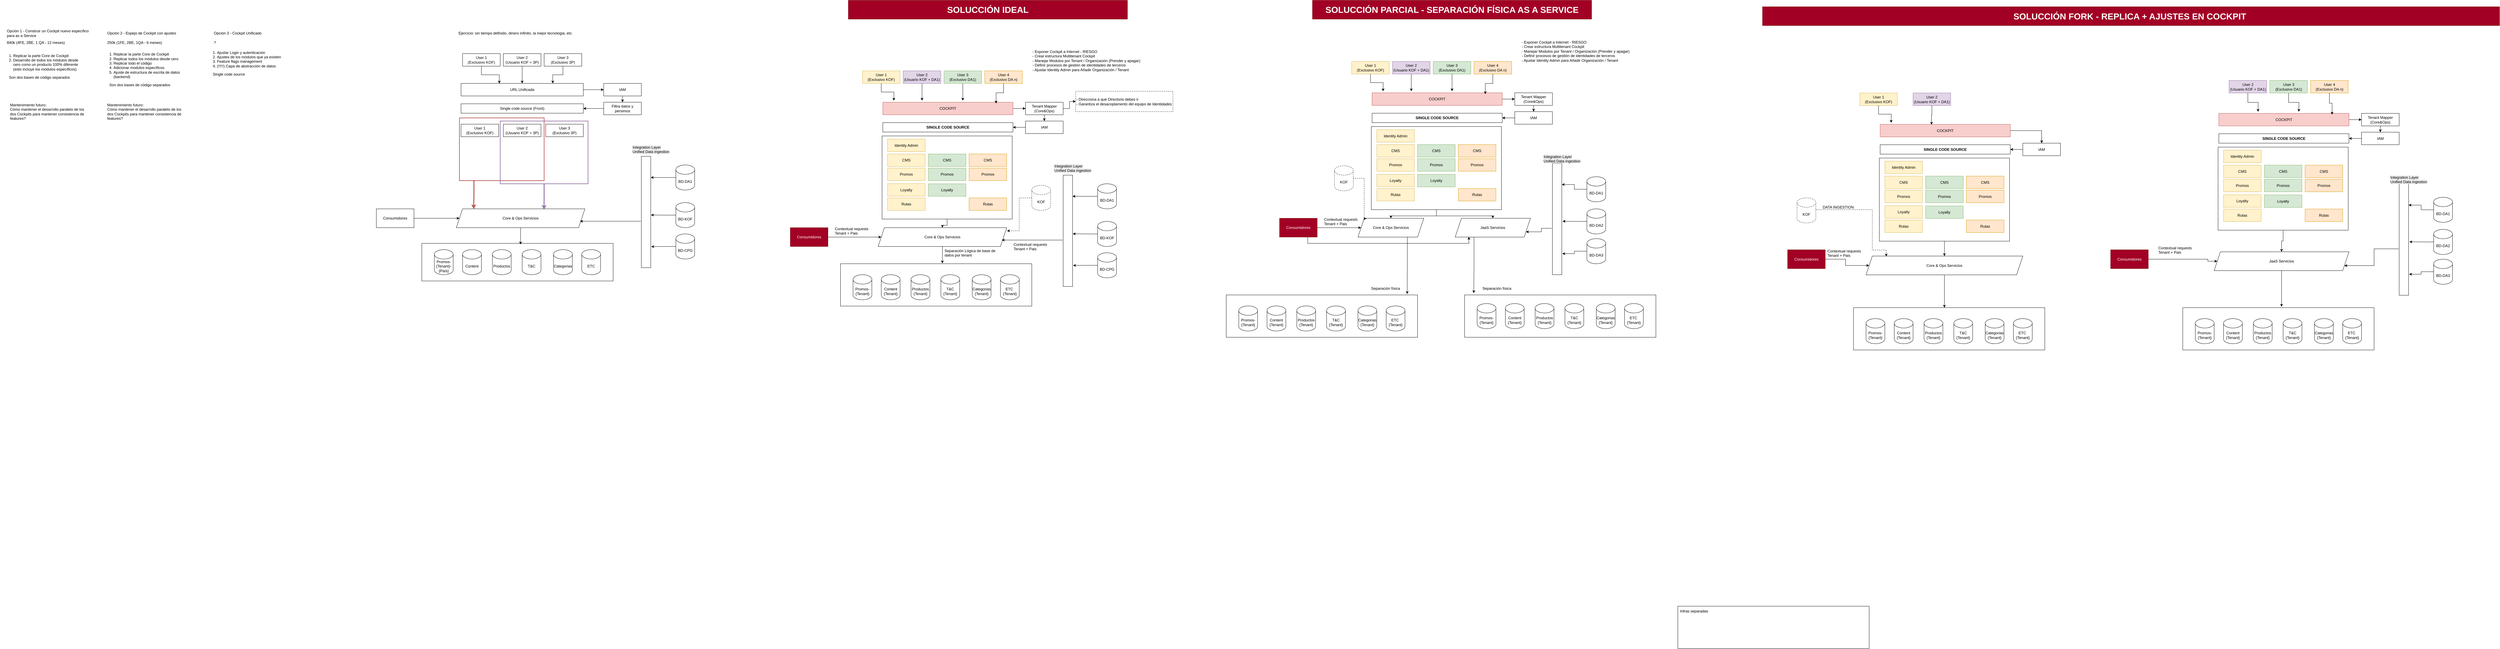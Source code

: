 <mxfile version="28.2.7">
  <diagram name="Página-1" id="Wu7hwuElQsuPuDVvXg_v">
    <mxGraphModel dx="3253" dy="2982" grid="1" gridSize="10" guides="1" tooltips="1" connect="1" arrows="1" fold="1" page="1" pageScale="1" pageWidth="827" pageHeight="1169" math="0" shadow="0">
      <root>
        <mxCell id="0" />
        <mxCell id="1" parent="0" />
        <mxCell id="STXeZqaqaA8GETc3Noo8-48" value="" style="rounded=0;whiteSpace=wrap;html=1;" parent="1" vertex="1">
          <mxGeometry x="1545" y="735" width="610" height="120" as="geometry" />
        </mxCell>
        <mxCell id="fRw4ySLKxj_TL49dyoCy-1" value="Opción 1 - Construir un Cockpit nuevo específico para as a Service" style="text;html=1;align=left;verticalAlign=middle;whiteSpace=wrap;rounded=0;" parent="1" vertex="1">
          <mxGeometry x="220" y="50" width="270" height="30" as="geometry" />
        </mxCell>
        <mxCell id="fRw4ySLKxj_TL49dyoCy-2" value="Opción 2 - Espejo de Cockpit con ajustes" style="text;html=1;align=left;verticalAlign=middle;whiteSpace=wrap;rounded=0;" parent="1" vertex="1">
          <mxGeometry x="540" y="50" width="240" height="30" as="geometry" />
        </mxCell>
        <mxCell id="fRw4ySLKxj_TL49dyoCy-3" value="840k (4FE, 2BE, 1 QA - 12 meses)" style="text;html=1;align=left;verticalAlign=middle;whiteSpace=wrap;rounded=0;" parent="1" vertex="1">
          <mxGeometry x="220" y="80" width="200" height="30" as="geometry" />
        </mxCell>
        <mxCell id="fRw4ySLKxj_TL49dyoCy-4" value="&lt;ol&gt;&lt;li&gt;Replicar la parte Core de Cockpit&lt;/li&gt;&lt;li&gt;Desarrollo de todos los módulos desde cero como un producto 100% diferente (esto incluye los módulos específicos)&amp;nbsp;&lt;/li&gt;&lt;/ol&gt;&lt;div&gt;&lt;span style=&quot;white-space: pre;&quot;&gt;&#x9;&lt;/span&gt;Son dos bases de código separados&lt;/div&gt;" style="text;html=1;align=left;verticalAlign=middle;whiteSpace=wrap;rounded=0;" parent="1" vertex="1">
          <mxGeometry x="200" y="135" width="250" height="60" as="geometry" />
        </mxCell>
        <mxCell id="fRw4ySLKxj_TL49dyoCy-5" value="&lt;ol&gt;&lt;li&gt;Replicar la parte Core de Cockpit&lt;/li&gt;&lt;li&gt;Replicar todos los módulos desde cero&lt;/li&gt;&lt;li&gt;Replicar todo el código&lt;/li&gt;&lt;li&gt;Adicionar modulos específicos&lt;/li&gt;&lt;li&gt;Ajuste de estructura de escrita de datos (backend)&lt;/li&gt;&lt;/ol&gt;&lt;div&gt;&lt;span style=&quot;white-space: pre;&quot;&gt;&#x9;&lt;/span&gt;Son dos bases de código separados&lt;/div&gt;" style="text;html=1;align=left;verticalAlign=middle;whiteSpace=wrap;rounded=0;" parent="1" vertex="1">
          <mxGeometry x="520" y="130" width="260" height="90" as="geometry" />
        </mxCell>
        <mxCell id="fRw4ySLKxj_TL49dyoCy-6" value="Opción 3 - Cockpit Unificado" style="text;html=1;align=left;verticalAlign=middle;whiteSpace=wrap;rounded=0;" parent="1" vertex="1">
          <mxGeometry x="880" y="50" width="170" height="30" as="geometry" />
        </mxCell>
        <mxCell id="fRw4ySLKxj_TL49dyoCy-8" value="250k (1FE, 2BE, 1QA - 6 meses)" style="text;html=1;align=left;verticalAlign=middle;whiteSpace=wrap;rounded=0;" parent="1" vertex="1">
          <mxGeometry x="540" y="80" width="220" height="30" as="geometry" />
        </mxCell>
        <mxCell id="fRw4ySLKxj_TL49dyoCy-9" value="Mantenimiento futuro:&lt;div&gt;Cómo mantener el desarrollo paralelo de los dos Cockpits para mantener consistencia de features?&lt;/div&gt;" style="text;html=1;align=left;verticalAlign=middle;whiteSpace=wrap;rounded=0;" parent="1" vertex="1">
          <mxGeometry x="540" y="290" width="250" height="50" as="geometry" />
        </mxCell>
        <mxCell id="STXeZqaqaA8GETc3Noo8-1" value="Mantenimiento futuro:&lt;div&gt;Cómo mantener el desarrollo paralelo de los dos Cockpits para mantener consistencia de features?&lt;/div&gt;" style="text;html=1;align=left;verticalAlign=middle;whiteSpace=wrap;rounded=0;" parent="1" vertex="1">
          <mxGeometry x="230" y="290" width="250" height="50" as="geometry" />
        </mxCell>
        <mxCell id="STXeZqaqaA8GETc3Noo8-2" value="Ejercício: sin tiempo definido, dinero infinito, la mejor tecnologia, etc." style="text;html=1;align=left;verticalAlign=middle;whiteSpace=wrap;rounded=0;" parent="1" vertex="1">
          <mxGeometry x="1660" y="50" width="410" height="30" as="geometry" />
        </mxCell>
        <mxCell id="STXeZqaqaA8GETc3Noo8-16" style="edgeStyle=orthogonalEdgeStyle;rounded=0;orthogonalLoop=1;jettySize=auto;html=1;exitX=1;exitY=0.5;exitDx=0;exitDy=0;" parent="1" source="STXeZqaqaA8GETc3Noo8-3" target="STXeZqaqaA8GETc3Noo8-15" edge="1">
          <mxGeometry relative="1" as="geometry" />
        </mxCell>
        <mxCell id="STXeZqaqaA8GETc3Noo8-3" value="URL Unificada" style="rounded=0;whiteSpace=wrap;html=1;" parent="1" vertex="1">
          <mxGeometry x="1670" y="225" width="390" height="40" as="geometry" />
        </mxCell>
        <mxCell id="STXeZqaqaA8GETc3Noo8-4" value="User 1&lt;br&gt;(Exclusivo KOF)" style="rounded=0;whiteSpace=wrap;html=1;" parent="1" vertex="1">
          <mxGeometry x="1675" y="130" width="120" height="40" as="geometry" />
        </mxCell>
        <mxCell id="STXeZqaqaA8GETc3Noo8-8" style="edgeStyle=orthogonalEdgeStyle;rounded=0;orthogonalLoop=1;jettySize=auto;html=1;" parent="1" source="STXeZqaqaA8GETc3Noo8-5" target="STXeZqaqaA8GETc3Noo8-3" edge="1">
          <mxGeometry relative="1" as="geometry" />
        </mxCell>
        <mxCell id="STXeZqaqaA8GETc3Noo8-5" value="User 2&lt;br&gt;(Usuario KOF + 3P)" style="rounded=0;whiteSpace=wrap;html=1;" parent="1" vertex="1">
          <mxGeometry x="1805" y="130" width="120" height="40" as="geometry" />
        </mxCell>
        <mxCell id="STXeZqaqaA8GETc3Noo8-9" style="edgeStyle=orthogonalEdgeStyle;rounded=0;orthogonalLoop=1;jettySize=auto;html=1;entryX=0.75;entryY=0;entryDx=0;entryDy=0;" parent="1" source="STXeZqaqaA8GETc3Noo8-6" target="STXeZqaqaA8GETc3Noo8-3" edge="1">
          <mxGeometry relative="1" as="geometry" />
        </mxCell>
        <mxCell id="STXeZqaqaA8GETc3Noo8-6" value="User 3&lt;br&gt;(Exclusivo 3P)" style="rounded=0;whiteSpace=wrap;html=1;" parent="1" vertex="1">
          <mxGeometry x="1935" y="130" width="120" height="40" as="geometry" />
        </mxCell>
        <mxCell id="STXeZqaqaA8GETc3Noo8-7" style="edgeStyle=orthogonalEdgeStyle;rounded=0;orthogonalLoop=1;jettySize=auto;html=1;entryX=0.313;entryY=0.006;entryDx=0;entryDy=0;entryPerimeter=0;" parent="1" source="STXeZqaqaA8GETc3Noo8-4" target="STXeZqaqaA8GETc3Noo8-3" edge="1">
          <mxGeometry relative="1" as="geometry" />
        </mxCell>
        <mxCell id="STXeZqaqaA8GETc3Noo8-10" value="User 1&lt;br&gt;(Exclusivo KOF)" style="rounded=0;whiteSpace=wrap;html=1;" parent="1" vertex="1">
          <mxGeometry x="1670" y="355" width="120" height="40" as="geometry" />
        </mxCell>
        <mxCell id="STXeZqaqaA8GETc3Noo8-11" value="User 2&lt;br&gt;(Usuario KOF + 3P)" style="rounded=0;whiteSpace=wrap;html=1;" parent="1" vertex="1">
          <mxGeometry x="1805" y="355" width="120" height="40" as="geometry" />
        </mxCell>
        <mxCell id="STXeZqaqaA8GETc3Noo8-12" value="User 3&lt;br&gt;(Exclusivo 3P)" style="rounded=0;whiteSpace=wrap;html=1;" parent="1" vertex="1">
          <mxGeometry x="1940" y="355" width="120" height="40" as="geometry" />
        </mxCell>
        <mxCell id="STXeZqaqaA8GETc3Noo8-14" value="Single code source (Front)" style="rounded=0;whiteSpace=wrap;html=1;" parent="1" vertex="1">
          <mxGeometry x="1670" y="290" width="390" height="30" as="geometry" />
        </mxCell>
        <mxCell id="STXeZqaqaA8GETc3Noo8-19" style="edgeStyle=orthogonalEdgeStyle;rounded=0;orthogonalLoop=1;jettySize=auto;html=1;" parent="1" source="STXeZqaqaA8GETc3Noo8-15" target="STXeZqaqaA8GETc3Noo8-18" edge="1">
          <mxGeometry relative="1" as="geometry" />
        </mxCell>
        <mxCell id="STXeZqaqaA8GETc3Noo8-15" value="IAM" style="rounded=0;whiteSpace=wrap;html=1;" parent="1" vertex="1">
          <mxGeometry x="2125" y="225" width="120" height="40" as="geometry" />
        </mxCell>
        <mxCell id="STXeZqaqaA8GETc3Noo8-20" style="edgeStyle=orthogonalEdgeStyle;rounded=0;orthogonalLoop=1;jettySize=auto;html=1;" parent="1" source="STXeZqaqaA8GETc3Noo8-18" target="STXeZqaqaA8GETc3Noo8-14" edge="1">
          <mxGeometry relative="1" as="geometry" />
        </mxCell>
        <mxCell id="STXeZqaqaA8GETc3Noo8-18" value="Filtra datos y persimos" style="rounded=0;whiteSpace=wrap;html=1;" parent="1" vertex="1">
          <mxGeometry x="2125" y="285" width="120" height="40" as="geometry" />
        </mxCell>
        <mxCell id="STXeZqaqaA8GETc3Noo8-21" value="" style="rounded=0;whiteSpace=wrap;html=1;fillColor=none;strokeColor=#b85450;strokeWidth=2;" parent="1" vertex="1">
          <mxGeometry x="1665" y="335" width="270" height="200" as="geometry" />
        </mxCell>
        <mxCell id="STXeZqaqaA8GETc3Noo8-22" value="" style="rounded=0;whiteSpace=wrap;html=1;fillColor=none;strokeColor=#9673a6;strokeWidth=2;" parent="1" vertex="1">
          <mxGeometry x="1795" y="345" width="280" height="200" as="geometry" />
        </mxCell>
        <mxCell id="STXeZqaqaA8GETc3Noo8-28" value="Core &amp;amp; Ops Servicios" style="shape=parallelogram;perimeter=parallelogramPerimeter;whiteSpace=wrap;html=1;fixedSize=1;" parent="1" vertex="1">
          <mxGeometry x="1655" y="625" width="410" height="60" as="geometry" />
        </mxCell>
        <mxCell id="STXeZqaqaA8GETc3Noo8-29" value="BD-DA1" style="shape=cylinder3;whiteSpace=wrap;html=1;boundedLbl=1;backgroundOutline=1;size=15;" parent="1" vertex="1">
          <mxGeometry x="2355" y="485" width="60" height="80" as="geometry" />
        </mxCell>
        <mxCell id="STXeZqaqaA8GETc3Noo8-30" value="BD-KOF" style="shape=cylinder3;whiteSpace=wrap;html=1;boundedLbl=1;backgroundOutline=1;size=15;" parent="1" vertex="1">
          <mxGeometry x="2355" y="605" width="60" height="80" as="geometry" />
        </mxCell>
        <mxCell id="STXeZqaqaA8GETc3Noo8-31" value="BD-CPG" style="shape=cylinder3;whiteSpace=wrap;html=1;boundedLbl=1;backgroundOutline=1;size=15;" parent="1" vertex="1">
          <mxGeometry x="2355" y="705" width="60" height="80" as="geometry" />
        </mxCell>
        <mxCell id="STXeZqaqaA8GETc3Noo8-32" value="" style="rounded=0;whiteSpace=wrap;html=1;" parent="1" vertex="1">
          <mxGeometry x="2245" y="457.5" width="30" height="355" as="geometry" />
        </mxCell>
        <mxCell id="STXeZqaqaA8GETc3Noo8-33" value="&lt;span style=&quot;color: rgb(0, 0, 0); font-family: Helvetica; font-size: 12px; font-style: normal; font-variant-ligatures: normal; font-variant-caps: normal; font-weight: 400; letter-spacing: normal; orphans: 2; text-align: center; text-indent: 0px; text-transform: none; widows: 2; word-spacing: 0px; -webkit-text-stroke-width: 0px; white-space: normal; background-color: rgb(236, 236, 236); text-decoration-thickness: initial; text-decoration-style: initial; text-decoration-color: initial; float: none; display: inline !important;&quot;&gt;Integration Layer&lt;br&gt;Unified Data ingestion&lt;/span&gt;" style="text;whiteSpace=wrap;html=1;" parent="1" vertex="1">
          <mxGeometry x="2215" y="415" width="150" height="27.5" as="geometry" />
        </mxCell>
        <mxCell id="STXeZqaqaA8GETc3Noo8-34" style="edgeStyle=orthogonalEdgeStyle;rounded=0;orthogonalLoop=1;jettySize=auto;html=1;exitX=0;exitY=0.5;exitDx=0;exitDy=0;exitPerimeter=0;entryX=1;entryY=0.19;entryDx=0;entryDy=0;entryPerimeter=0;" parent="1" source="STXeZqaqaA8GETc3Noo8-29" target="STXeZqaqaA8GETc3Noo8-32" edge="1">
          <mxGeometry relative="1" as="geometry" />
        </mxCell>
        <mxCell id="STXeZqaqaA8GETc3Noo8-35" style="edgeStyle=orthogonalEdgeStyle;rounded=0;orthogonalLoop=1;jettySize=auto;html=1;exitX=0;exitY=0.5;exitDx=0;exitDy=0;exitPerimeter=0;entryX=1.023;entryY=0.527;entryDx=0;entryDy=0;entryPerimeter=0;" parent="1" source="STXeZqaqaA8GETc3Noo8-30" target="STXeZqaqaA8GETc3Noo8-32" edge="1">
          <mxGeometry relative="1" as="geometry" />
        </mxCell>
        <mxCell id="STXeZqaqaA8GETc3Noo8-36" style="edgeStyle=orthogonalEdgeStyle;rounded=0;orthogonalLoop=1;jettySize=auto;html=1;exitX=0;exitY=0.5;exitDx=0;exitDy=0;exitPerimeter=0;entryX=1.049;entryY=0.811;entryDx=0;entryDy=0;entryPerimeter=0;" parent="1" source="STXeZqaqaA8GETc3Noo8-31" target="STXeZqaqaA8GETc3Noo8-32" edge="1">
          <mxGeometry relative="1" as="geometry" />
        </mxCell>
        <mxCell id="STXeZqaqaA8GETc3Noo8-37" style="edgeStyle=orthogonalEdgeStyle;rounded=0;orthogonalLoop=1;jettySize=auto;html=1;exitX=-0.054;exitY=0.583;exitDx=0;exitDy=0;entryX=0.962;entryY=0.658;entryDx=0;entryDy=0;entryPerimeter=0;exitPerimeter=0;" parent="1" source="STXeZqaqaA8GETc3Noo8-32" target="STXeZqaqaA8GETc3Noo8-28" edge="1">
          <mxGeometry relative="1" as="geometry" />
        </mxCell>
        <mxCell id="STXeZqaqaA8GETc3Noo8-39" value="Promos-{Tenant}-{País}" style="shape=cylinder3;whiteSpace=wrap;html=1;boundedLbl=1;backgroundOutline=1;size=15;" parent="1" vertex="1">
          <mxGeometry x="1585" y="755" width="60" height="80" as="geometry" />
        </mxCell>
        <mxCell id="STXeZqaqaA8GETc3Noo8-40" value="Content" style="shape=cylinder3;whiteSpace=wrap;html=1;boundedLbl=1;backgroundOutline=1;size=15;" parent="1" vertex="1">
          <mxGeometry x="1675" y="755" width="60" height="80" as="geometry" />
        </mxCell>
        <mxCell id="STXeZqaqaA8GETc3Noo8-41" value="Productos" style="shape=cylinder3;whiteSpace=wrap;html=1;boundedLbl=1;backgroundOutline=1;size=15;" parent="1" vertex="1">
          <mxGeometry x="1770" y="755" width="60" height="80" as="geometry" />
        </mxCell>
        <mxCell id="STXeZqaqaA8GETc3Noo8-42" value="T&amp;amp;C" style="shape=cylinder3;whiteSpace=wrap;html=1;boundedLbl=1;backgroundOutline=1;size=15;" parent="1" vertex="1">
          <mxGeometry x="1865" y="755" width="60" height="80" as="geometry" />
        </mxCell>
        <mxCell id="STXeZqaqaA8GETc3Noo8-43" value="Categorias" style="shape=cylinder3;whiteSpace=wrap;html=1;boundedLbl=1;backgroundOutline=1;size=15;" parent="1" vertex="1">
          <mxGeometry x="1965" y="755" width="60" height="80" as="geometry" />
        </mxCell>
        <mxCell id="STXeZqaqaA8GETc3Noo8-44" value="ETC" style="shape=cylinder3;whiteSpace=wrap;html=1;boundedLbl=1;backgroundOutline=1;size=15;" parent="1" vertex="1">
          <mxGeometry x="2055" y="755" width="60" height="80" as="geometry" />
        </mxCell>
        <mxCell id="STXeZqaqaA8GETc3Noo8-45" style="edgeStyle=orthogonalEdgeStyle;rounded=0;orthogonalLoop=1;jettySize=auto;html=1;entryX=0.135;entryY=0.017;entryDx=0;entryDy=0;entryPerimeter=0;exitX=0.171;exitY=0.99;exitDx=0;exitDy=0;exitPerimeter=0;fillColor=#f8cecc;strokeColor=#b85450;strokeWidth=3;" parent="1" source="STXeZqaqaA8GETc3Noo8-21" target="STXeZqaqaA8GETc3Noo8-28" edge="1">
          <mxGeometry relative="1" as="geometry" />
        </mxCell>
        <mxCell id="STXeZqaqaA8GETc3Noo8-46" style="edgeStyle=orthogonalEdgeStyle;rounded=0;orthogonalLoop=1;jettySize=auto;html=1;entryX=0.682;entryY=0.054;entryDx=0;entryDy=0;entryPerimeter=0;fillColor=#e1d5e7;strokeColor=#9673a6;strokeWidth=3;" parent="1" source="STXeZqaqaA8GETc3Noo8-22" target="STXeZqaqaA8GETc3Noo8-28" edge="1">
          <mxGeometry relative="1" as="geometry" />
        </mxCell>
        <mxCell id="STXeZqaqaA8GETc3Noo8-49" style="edgeStyle=orthogonalEdgeStyle;rounded=0;orthogonalLoop=1;jettySize=auto;html=1;entryX=0.516;entryY=0.028;entryDx=0;entryDy=0;entryPerimeter=0;" parent="1" source="STXeZqaqaA8GETc3Noo8-28" target="STXeZqaqaA8GETc3Noo8-48" edge="1">
          <mxGeometry relative="1" as="geometry" />
        </mxCell>
        <mxCell id="STXeZqaqaA8GETc3Noo8-52" style="edgeStyle=orthogonalEdgeStyle;rounded=0;orthogonalLoop=1;jettySize=auto;html=1;exitX=1;exitY=0.5;exitDx=0;exitDy=0;" parent="1" source="STXeZqaqaA8GETc3Noo8-51" target="STXeZqaqaA8GETc3Noo8-28" edge="1">
          <mxGeometry relative="1" as="geometry">
            <mxPoint x="1515" y="655" as="sourcePoint" />
          </mxGeometry>
        </mxCell>
        <mxCell id="STXeZqaqaA8GETc3Noo8-51" value="Consumidores" style="rounded=0;whiteSpace=wrap;html=1;" parent="1" vertex="1">
          <mxGeometry x="1400" y="625" width="120" height="60" as="geometry" />
        </mxCell>
        <mxCell id="STXeZqaqaA8GETc3Noo8-53" value="&lt;ol&gt;&lt;li&gt;Ajustar Login y autenticación&lt;/li&gt;&lt;li&gt;Ajustes de los módulos que ya existen&lt;/li&gt;&lt;li&gt;Feature flags management&lt;/li&gt;&lt;li&gt;(!!!!!) Capa de abstracción de datos&lt;/li&gt;&lt;/ol&gt;&lt;div&gt;&lt;span style=&quot;white-space: pre;&quot;&gt;&#x9;&lt;/span&gt;Single code source&lt;/div&gt;" style="text;html=1;align=left;verticalAlign=middle;whiteSpace=wrap;rounded=0;" parent="1" vertex="1">
          <mxGeometry x="850" y="110" width="260" height="90" as="geometry" />
        </mxCell>
        <mxCell id="STXeZqaqaA8GETc3Noo8-54" value="?" style="text;html=1;align=left;verticalAlign=middle;whiteSpace=wrap;rounded=0;" parent="1" vertex="1">
          <mxGeometry x="880" y="80" width="220" height="30" as="geometry" />
        </mxCell>
        <mxCell id="oagNUMbqZlV5k69SQIgw-3" style="edgeStyle=orthogonalEdgeStyle;rounded=0;orthogonalLoop=1;jettySize=auto;html=1;exitX=1;exitY=0.5;exitDx=0;exitDy=0;" edge="1" parent="1" source="oagNUMbqZlV5k69SQIgw-4" target="oagNUMbqZlV5k69SQIgw-16">
          <mxGeometry relative="1" as="geometry" />
        </mxCell>
        <mxCell id="oagNUMbqZlV5k69SQIgw-4" value="COCKPIT" style="rounded=0;whiteSpace=wrap;html=1;fillColor=#f8cecc;strokeColor=#b85450;" vertex="1" parent="1">
          <mxGeometry x="3015" y="285" width="415" height="40" as="geometry" />
        </mxCell>
        <mxCell id="oagNUMbqZlV5k69SQIgw-5" value="User 1&lt;br&gt;(Exclusivo KOF)" style="rounded=0;whiteSpace=wrap;html=1;fillColor=#fff2cc;strokeColor=#d6b656;align=center;verticalAlign=middle;fontFamily=Helvetica;fontSize=12;fontColor=default;" vertex="1" parent="1">
          <mxGeometry x="2950" y="185" width="120" height="40" as="geometry" />
        </mxCell>
        <mxCell id="oagNUMbqZlV5k69SQIgw-6" style="edgeStyle=orthogonalEdgeStyle;rounded=0;orthogonalLoop=1;jettySize=auto;html=1;" edge="1" parent="1" source="oagNUMbqZlV5k69SQIgw-7">
          <mxGeometry relative="1" as="geometry">
            <mxPoint x="3140" y="280" as="targetPoint" />
          </mxGeometry>
        </mxCell>
        <mxCell id="oagNUMbqZlV5k69SQIgw-7" value="User 2&lt;br&gt;(Usuario KOF + DA1)" style="rounded=0;whiteSpace=wrap;html=1;fillColor=#e1d5e7;strokeColor=#9673a6;" vertex="1" parent="1">
          <mxGeometry x="3080" y="185" width="120" height="40" as="geometry" />
        </mxCell>
        <mxCell id="oagNUMbqZlV5k69SQIgw-8" style="edgeStyle=orthogonalEdgeStyle;rounded=0;orthogonalLoop=1;jettySize=auto;html=1;" edge="1" parent="1" source="oagNUMbqZlV5k69SQIgw-9">
          <mxGeometry relative="1" as="geometry">
            <mxPoint x="3270" y="280" as="targetPoint" />
          </mxGeometry>
        </mxCell>
        <mxCell id="oagNUMbqZlV5k69SQIgw-9" value="User 3&lt;br&gt;(Exclusivo DA1)" style="rounded=0;whiteSpace=wrap;html=1;fillColor=#d5e8d4;strokeColor=#82b366;" vertex="1" parent="1">
          <mxGeometry x="3210" y="185" width="120" height="40" as="geometry" />
        </mxCell>
        <mxCell id="oagNUMbqZlV5k69SQIgw-10" style="edgeStyle=orthogonalEdgeStyle;rounded=0;orthogonalLoop=1;jettySize=auto;html=1;" edge="1" parent="1" source="oagNUMbqZlV5k69SQIgw-5">
          <mxGeometry relative="1" as="geometry">
            <mxPoint x="3050" y="280" as="targetPoint" />
          </mxGeometry>
        </mxCell>
        <mxCell id="oagNUMbqZlV5k69SQIgw-14" value="&lt;b&gt;SINGLE CODE SOURCE&lt;/b&gt;" style="rounded=0;whiteSpace=wrap;html=1;" vertex="1" parent="1">
          <mxGeometry x="3015" y="350" width="415" height="30" as="geometry" />
        </mxCell>
        <mxCell id="oagNUMbqZlV5k69SQIgw-15" style="edgeStyle=orthogonalEdgeStyle;rounded=0;orthogonalLoop=1;jettySize=auto;html=1;" edge="1" parent="1" source="oagNUMbqZlV5k69SQIgw-16" target="oagNUMbqZlV5k69SQIgw-18">
          <mxGeometry relative="1" as="geometry" />
        </mxCell>
        <mxCell id="oagNUMbqZlV5k69SQIgw-116" value="" style="edgeStyle=orthogonalEdgeStyle;rounded=0;orthogonalLoop=1;jettySize=auto;html=1;" edge="1" parent="1" source="oagNUMbqZlV5k69SQIgw-16" target="oagNUMbqZlV5k69SQIgw-115">
          <mxGeometry relative="1" as="geometry" />
        </mxCell>
        <mxCell id="oagNUMbqZlV5k69SQIgw-16" value="Tenant Mapper&lt;br&gt;(Core&amp;amp;Ops)" style="rounded=0;whiteSpace=wrap;html=1;" vertex="1" parent="1">
          <mxGeometry x="3470" y="285" width="120" height="40" as="geometry" />
        </mxCell>
        <mxCell id="oagNUMbqZlV5k69SQIgw-17" style="edgeStyle=orthogonalEdgeStyle;rounded=0;orthogonalLoop=1;jettySize=auto;html=1;" edge="1" parent="1" source="oagNUMbqZlV5k69SQIgw-18" target="oagNUMbqZlV5k69SQIgw-14">
          <mxGeometry relative="1" as="geometry" />
        </mxCell>
        <mxCell id="oagNUMbqZlV5k69SQIgw-18" value="IAM" style="rounded=0;whiteSpace=wrap;html=1;" vertex="1" parent="1">
          <mxGeometry x="3470" y="345" width="120" height="40" as="geometry" />
        </mxCell>
        <mxCell id="oagNUMbqZlV5k69SQIgw-21" value="Core &amp;amp; Ops Servicios" style="shape=parallelogram;perimeter=parallelogramPerimeter;whiteSpace=wrap;html=1;fixedSize=1;" vertex="1" parent="1">
          <mxGeometry x="3000" y="685" width="410" height="60" as="geometry" />
        </mxCell>
        <mxCell id="oagNUMbqZlV5k69SQIgw-22" value="BD-DA1" style="shape=cylinder3;whiteSpace=wrap;html=1;boundedLbl=1;backgroundOutline=1;size=15;" vertex="1" parent="1">
          <mxGeometry x="3700" y="545" width="60" height="80" as="geometry" />
        </mxCell>
        <mxCell id="oagNUMbqZlV5k69SQIgw-23" value="BD-KOF" style="shape=cylinder3;whiteSpace=wrap;html=1;boundedLbl=1;backgroundOutline=1;size=15;" vertex="1" parent="1">
          <mxGeometry x="3700" y="665" width="60" height="80" as="geometry" />
        </mxCell>
        <mxCell id="oagNUMbqZlV5k69SQIgw-24" value="BD-CPG" style="shape=cylinder3;whiteSpace=wrap;html=1;boundedLbl=1;backgroundOutline=1;size=15;" vertex="1" parent="1">
          <mxGeometry x="3700" y="765" width="60" height="80" as="geometry" />
        </mxCell>
        <mxCell id="oagNUMbqZlV5k69SQIgw-25" value="" style="rounded=0;whiteSpace=wrap;html=1;" vertex="1" parent="1">
          <mxGeometry x="3590" y="517.5" width="30" height="355" as="geometry" />
        </mxCell>
        <mxCell id="oagNUMbqZlV5k69SQIgw-26" value="&lt;span style=&quot;color: rgb(0, 0, 0); font-family: Helvetica; font-size: 12px; font-style: normal; font-variant-ligatures: normal; font-variant-caps: normal; font-weight: 400; letter-spacing: normal; orphans: 2; text-align: center; text-indent: 0px; text-transform: none; widows: 2; word-spacing: 0px; -webkit-text-stroke-width: 0px; white-space: normal; background-color: rgb(236, 236, 236); text-decoration-thickness: initial; text-decoration-style: initial; text-decoration-color: initial; float: none; display: inline !important;&quot;&gt;Integration Layer&lt;br&gt;Unified Data ingestion&lt;/span&gt;" style="text;whiteSpace=wrap;html=1;" vertex="1" parent="1">
          <mxGeometry x="3560" y="475" width="150" height="27.5" as="geometry" />
        </mxCell>
        <mxCell id="oagNUMbqZlV5k69SQIgw-27" style="edgeStyle=orthogonalEdgeStyle;rounded=0;orthogonalLoop=1;jettySize=auto;html=1;exitX=0;exitY=0.5;exitDx=0;exitDy=0;exitPerimeter=0;entryX=1;entryY=0.19;entryDx=0;entryDy=0;entryPerimeter=0;" edge="1" parent="1" source="oagNUMbqZlV5k69SQIgw-22" target="oagNUMbqZlV5k69SQIgw-25">
          <mxGeometry relative="1" as="geometry" />
        </mxCell>
        <mxCell id="oagNUMbqZlV5k69SQIgw-28" style="edgeStyle=orthogonalEdgeStyle;rounded=0;orthogonalLoop=1;jettySize=auto;html=1;exitX=0;exitY=0.5;exitDx=0;exitDy=0;exitPerimeter=0;entryX=1.023;entryY=0.527;entryDx=0;entryDy=0;entryPerimeter=0;" edge="1" parent="1" source="oagNUMbqZlV5k69SQIgw-23" target="oagNUMbqZlV5k69SQIgw-25">
          <mxGeometry relative="1" as="geometry" />
        </mxCell>
        <mxCell id="oagNUMbqZlV5k69SQIgw-29" style="edgeStyle=orthogonalEdgeStyle;rounded=0;orthogonalLoop=1;jettySize=auto;html=1;exitX=0;exitY=0.5;exitDx=0;exitDy=0;exitPerimeter=0;entryX=1.049;entryY=0.811;entryDx=0;entryDy=0;entryPerimeter=0;" edge="1" parent="1" source="oagNUMbqZlV5k69SQIgw-24" target="oagNUMbqZlV5k69SQIgw-25">
          <mxGeometry relative="1" as="geometry" />
        </mxCell>
        <mxCell id="oagNUMbqZlV5k69SQIgw-30" style="edgeStyle=orthogonalEdgeStyle;rounded=0;orthogonalLoop=1;jettySize=auto;html=1;exitX=-0.054;exitY=0.583;exitDx=0;exitDy=0;entryX=0.962;entryY=0.658;entryDx=0;entryDy=0;entryPerimeter=0;exitPerimeter=0;" edge="1" parent="1" source="oagNUMbqZlV5k69SQIgw-25" target="oagNUMbqZlV5k69SQIgw-21">
          <mxGeometry relative="1" as="geometry" />
        </mxCell>
        <mxCell id="oagNUMbqZlV5k69SQIgw-39" style="edgeStyle=orthogonalEdgeStyle;rounded=0;orthogonalLoop=1;jettySize=auto;html=1;entryX=0.516;entryY=0.028;entryDx=0;entryDy=0;entryPerimeter=0;" edge="1" parent="1" source="oagNUMbqZlV5k69SQIgw-21">
          <mxGeometry relative="1" as="geometry">
            <mxPoint x="3204.76" y="798.78" as="targetPoint" />
          </mxGeometry>
        </mxCell>
        <mxCell id="oagNUMbqZlV5k69SQIgw-40" style="edgeStyle=orthogonalEdgeStyle;rounded=0;orthogonalLoop=1;jettySize=auto;html=1;exitX=1;exitY=0.5;exitDx=0;exitDy=0;" edge="1" parent="1" target="oagNUMbqZlV5k69SQIgw-21" source="oagNUMbqZlV5k69SQIgw-41">
          <mxGeometry relative="1" as="geometry">
            <mxPoint x="2860" y="745" as="sourcePoint" />
          </mxGeometry>
        </mxCell>
        <mxCell id="oagNUMbqZlV5k69SQIgw-41" value="Consumidores" style="rounded=0;whiteSpace=wrap;html=1;fillColor=#a20025;fontColor=#ffffff;strokeColor=#6F0000;" vertex="1" parent="1">
          <mxGeometry x="2720" y="685" width="120" height="60" as="geometry" />
        </mxCell>
        <mxCell id="oagNUMbqZlV5k69SQIgw-42" value="&lt;div style=&quot;&quot;&gt;&lt;span style=&quot;background-color: transparent; color: light-dark(rgb(0, 0, 0), rgb(255, 255, 255));&quot;&gt;- Exponer Cockpit a Internet - RIESGO&lt;/span&gt;&lt;/div&gt;&lt;div style=&quot;&quot;&gt;&lt;span style=&quot;background-color: transparent; color: light-dark(rgb(0, 0, 0), rgb(255, 255, 255));&quot;&gt;- Crear estructura Multitenant Cockpit&lt;/span&gt;&lt;/div&gt;&lt;div style=&quot;&quot;&gt;&lt;span style=&quot;background-color: transparent; color: light-dark(rgb(0, 0, 0), rgb(255, 255, 255));&quot;&gt;- Manejar Modulos por Tenant / Organización (Prender y apagar)&lt;/span&gt;&lt;/div&gt;&lt;div style=&quot;&quot;&gt;&lt;span style=&quot;background-color: transparent; color: light-dark(rgb(0, 0, 0), rgb(255, 255, 255));&quot;&gt;- Definir procesos de gestión de identidades de terceros&lt;/span&gt;&lt;/div&gt;&lt;div style=&quot;&quot;&gt;&lt;span style=&quot;background-color: transparent; color: light-dark(rgb(0, 0, 0), rgb(255, 255, 255));&quot;&gt;- Ajustar Identity Admin para Añadir Organización / Tenant&lt;/span&gt;&lt;/div&gt;" style="text;whiteSpace=wrap;html=1;" vertex="1" parent="1">
          <mxGeometry x="3490" y="110" width="350" height="110" as="geometry" />
        </mxCell>
        <mxCell id="oagNUMbqZlV5k69SQIgw-43" value="&lt;div style=&quot;&quot;&gt;&lt;span style=&quot;background-color: transparent; color: light-dark(rgb(0, 0, 0), rgb(255, 255, 255));&quot;&gt;Contextual requests&amp;nbsp;&lt;br&gt;Tenant + Pais&lt;/span&gt;&lt;/div&gt;" style="text;whiteSpace=wrap;html=1;align=left;" vertex="1" parent="1">
          <mxGeometry x="2860" y="675" width="170" height="40" as="geometry" />
        </mxCell>
        <mxCell id="oagNUMbqZlV5k69SQIgw-44" value="&lt;div style=&quot;&quot;&gt;&lt;span style=&quot;background-color: transparent; color: light-dark(rgb(0, 0, 0), rgb(255, 255, 255));&quot;&gt;Contextual requests&amp;nbsp;&lt;br&gt;Tenant + Pais&lt;/span&gt;&lt;/div&gt;" style="text;whiteSpace=wrap;html=1;align=left;" vertex="1" parent="1">
          <mxGeometry x="3430" y="725" width="170" height="40" as="geometry" />
        </mxCell>
        <mxCell id="oagNUMbqZlV5k69SQIgw-45" value="&lt;div style=&quot;&quot;&gt;Separación Lógica de base de datos por tenant&lt;/div&gt;" style="text;whiteSpace=wrap;html=1;align=left;" vertex="1" parent="1">
          <mxGeometry x="3210" y="745" width="170" height="40" as="geometry" />
        </mxCell>
        <mxCell id="oagNUMbqZlV5k69SQIgw-117" style="edgeStyle=orthogonalEdgeStyle;rounded=0;orthogonalLoop=1;jettySize=auto;html=1;entryX=0.5;entryY=0;entryDx=0;entryDy=0;" edge="1" parent="1" source="oagNUMbqZlV5k69SQIgw-46" target="oagNUMbqZlV5k69SQIgw-21">
          <mxGeometry relative="1" as="geometry" />
        </mxCell>
        <mxCell id="oagNUMbqZlV5k69SQIgw-46" value="" style="rounded=0;whiteSpace=wrap;html=1;" vertex="1" parent="1">
          <mxGeometry x="3012.5" y="392.5" width="415" height="265" as="geometry" />
        </mxCell>
        <mxCell id="oagNUMbqZlV5k69SQIgw-47" value="Identity Admin" style="rounded=0;whiteSpace=wrap;html=1;fillColor=#fff2cc;strokeColor=#d6b656;align=center;verticalAlign=middle;fontFamily=Helvetica;fontSize=12;fontColor=default;" vertex="1" parent="1">
          <mxGeometry x="3030" y="402.5" width="120" height="40" as="geometry" />
        </mxCell>
        <mxCell id="oagNUMbqZlV5k69SQIgw-48" value="CMS" style="rounded=0;whiteSpace=wrap;html=1;fillColor=#fff2cc;strokeColor=#d6b656;align=center;verticalAlign=middle;fontFamily=Helvetica;fontSize=12;fontColor=default;" vertex="1" parent="1">
          <mxGeometry x="3030" y="450" width="120" height="40" as="geometry" />
        </mxCell>
        <mxCell id="oagNUMbqZlV5k69SQIgw-49" value="Promos" style="rounded=0;whiteSpace=wrap;html=1;fillColor=#fff2cc;strokeColor=#d6b656;align=center;verticalAlign=middle;fontFamily=Helvetica;fontSize=12;fontColor=default;" vertex="1" parent="1">
          <mxGeometry x="3030" y="495" width="120" height="40" as="geometry" />
        </mxCell>
        <mxCell id="oagNUMbqZlV5k69SQIgw-50" value="Loyalty" style="rounded=0;whiteSpace=wrap;html=1;fillColor=#fff2cc;strokeColor=#d6b656;align=center;verticalAlign=middle;fontFamily=Helvetica;fontSize=12;fontColor=default;" vertex="1" parent="1">
          <mxGeometry x="3030" y="544.5" width="120" height="40" as="geometry" />
        </mxCell>
        <mxCell id="oagNUMbqZlV5k69SQIgw-51" value="User 4&lt;br&gt;(Exclusivo DA n)" style="rounded=0;whiteSpace=wrap;html=1;fillColor=#ffe6cc;strokeColor=#d79b00;" vertex="1" parent="1">
          <mxGeometry x="3340" y="185" width="120" height="40" as="geometry" />
        </mxCell>
        <mxCell id="oagNUMbqZlV5k69SQIgw-53" value="CMS" style="rounded=0;whiteSpace=wrap;html=1;fillColor=#d5e8d4;strokeColor=#82b366;align=center;verticalAlign=middle;fontFamily=Helvetica;fontSize=12;" vertex="1" parent="1">
          <mxGeometry x="3160" y="450" width="120" height="40" as="geometry" />
        </mxCell>
        <mxCell id="oagNUMbqZlV5k69SQIgw-54" value="Promos" style="rounded=0;whiteSpace=wrap;html=1;fillColor=#d5e8d4;strokeColor=#82b366;align=center;verticalAlign=middle;fontFamily=Helvetica;fontSize=12;" vertex="1" parent="1">
          <mxGeometry x="3160" y="495" width="120" height="40" as="geometry" />
        </mxCell>
        <mxCell id="oagNUMbqZlV5k69SQIgw-55" value="Loyalty" style="rounded=0;whiteSpace=wrap;html=1;fillColor=#d5e8d4;strokeColor=#82b366;align=center;verticalAlign=middle;fontFamily=Helvetica;fontSize=12;" vertex="1" parent="1">
          <mxGeometry x="3160" y="545" width="120" height="40" as="geometry" />
        </mxCell>
        <mxCell id="oagNUMbqZlV5k69SQIgw-56" value="CMS" style="rounded=0;whiteSpace=wrap;html=1;fillColor=#ffe6cc;strokeColor=#d79b00;align=center;verticalAlign=middle;fontFamily=Helvetica;fontSize=12;" vertex="1" parent="1">
          <mxGeometry x="3290" y="450" width="120" height="40" as="geometry" />
        </mxCell>
        <mxCell id="oagNUMbqZlV5k69SQIgw-57" value="Promos" style="rounded=0;whiteSpace=wrap;html=1;fillColor=#ffe6cc;strokeColor=#d79b00;align=center;verticalAlign=middle;fontFamily=Helvetica;fontSize=12;" vertex="1" parent="1">
          <mxGeometry x="3290" y="495" width="120" height="40" as="geometry" />
        </mxCell>
        <mxCell id="oagNUMbqZlV5k69SQIgw-59" value="Rutas" style="rounded=0;whiteSpace=wrap;html=1;fillColor=#ffe6cc;strokeColor=#d79b00;align=center;verticalAlign=middle;fontFamily=Helvetica;fontSize=12;" vertex="1" parent="1">
          <mxGeometry x="3290" y="590" width="120" height="40" as="geometry" />
        </mxCell>
        <mxCell id="oagNUMbqZlV5k69SQIgw-60" value="Rutas" style="rounded=0;whiteSpace=wrap;html=1;fillColor=#fff2cc;strokeColor=#d6b656;align=center;verticalAlign=middle;fontFamily=Helvetica;fontSize=12;fontColor=default;" vertex="1" parent="1">
          <mxGeometry x="3030" y="590" width="120" height="40" as="geometry" />
        </mxCell>
        <mxCell id="oagNUMbqZlV5k69SQIgw-61" style="edgeStyle=orthogonalEdgeStyle;rounded=0;orthogonalLoop=1;jettySize=auto;html=1;entryX=0.87;entryY=0.102;entryDx=0;entryDy=0;entryPerimeter=0;" edge="1" parent="1" source="oagNUMbqZlV5k69SQIgw-51" target="oagNUMbqZlV5k69SQIgw-4">
          <mxGeometry relative="1" as="geometry" />
        </mxCell>
        <mxCell id="oagNUMbqZlV5k69SQIgw-62" value="" style="shape=image;html=1;verticalAlign=top;verticalLabelPosition=bottom;labelBackgroundColor=#ffffff;imageAspect=0;aspect=fixed;image=https://icons.diagrams.net/icon-cache1/AIGA_Symbol_Signs-2360/aiga_information-690.svg" vertex="1" parent="1">
          <mxGeometry x="3125.17" y="140" width="29.66" height="30" as="geometry" />
        </mxCell>
        <mxCell id="oagNUMbqZlV5k69SQIgw-115" value="- Direcciona a qué Directorio debes ir&lt;div&gt;- Garantiza el desacoplamento del equipo de Identidades&lt;/div&gt;" style="rounded=0;whiteSpace=wrap;html=1;dashed=1;align=left;" vertex="1" parent="1">
          <mxGeometry x="3630" y="250" width="310" height="65" as="geometry" />
        </mxCell>
        <mxCell id="oagNUMbqZlV5k69SQIgw-119" value="KOF" style="shape=cylinder3;whiteSpace=wrap;html=1;boundedLbl=1;backgroundOutline=1;size=15;dashed=1;" vertex="1" parent="1">
          <mxGeometry x="3490" y="550" width="60" height="80" as="geometry" />
        </mxCell>
        <mxCell id="oagNUMbqZlV5k69SQIgw-120" style="edgeStyle=orthogonalEdgeStyle;rounded=0;orthogonalLoop=1;jettySize=auto;html=1;exitX=0;exitY=0.5;exitDx=0;exitDy=0;exitPerimeter=0;entryX=1.002;entryY=0.167;entryDx=0;entryDy=0;entryPerimeter=0;dashed=1;" edge="1" parent="1" source="oagNUMbqZlV5k69SQIgw-119" target="oagNUMbqZlV5k69SQIgw-21">
          <mxGeometry relative="1" as="geometry">
            <mxPoint x="3421" y="600" as="targetPoint" />
          </mxGeometry>
        </mxCell>
        <mxCell id="oagNUMbqZlV5k69SQIgw-122" style="edgeStyle=orthogonalEdgeStyle;rounded=0;orthogonalLoop=1;jettySize=auto;html=1;exitX=1;exitY=0.5;exitDx=0;exitDy=0;" edge="1" parent="1" source="oagNUMbqZlV5k69SQIgw-123" target="oagNUMbqZlV5k69SQIgw-133">
          <mxGeometry relative="1" as="geometry" />
        </mxCell>
        <mxCell id="oagNUMbqZlV5k69SQIgw-123" value="COCKPIT" style="rounded=0;whiteSpace=wrap;html=1;fillColor=#f8cecc;strokeColor=#b85450;" vertex="1" parent="1">
          <mxGeometry x="4575" y="255" width="415" height="40" as="geometry" />
        </mxCell>
        <mxCell id="oagNUMbqZlV5k69SQIgw-124" value="User 1&lt;br&gt;(Exclusivo KOF)" style="rounded=0;whiteSpace=wrap;html=1;fillColor=#fff2cc;strokeColor=#d6b656;align=center;verticalAlign=middle;fontFamily=Helvetica;fontSize=12;fontColor=default;" vertex="1" parent="1">
          <mxGeometry x="4510" y="155" width="120" height="40" as="geometry" />
        </mxCell>
        <mxCell id="oagNUMbqZlV5k69SQIgw-125" style="edgeStyle=orthogonalEdgeStyle;rounded=0;orthogonalLoop=1;jettySize=auto;html=1;" edge="1" parent="1" source="oagNUMbqZlV5k69SQIgw-126">
          <mxGeometry relative="1" as="geometry">
            <mxPoint x="4700" y="250" as="targetPoint" />
          </mxGeometry>
        </mxCell>
        <mxCell id="oagNUMbqZlV5k69SQIgw-126" value="User 2&lt;br&gt;(Usuario KOF + DA1)" style="rounded=0;whiteSpace=wrap;html=1;fillColor=#e1d5e7;strokeColor=#9673a6;" vertex="1" parent="1">
          <mxGeometry x="4640" y="155" width="120" height="40" as="geometry" />
        </mxCell>
        <mxCell id="oagNUMbqZlV5k69SQIgw-127" style="edgeStyle=orthogonalEdgeStyle;rounded=0;orthogonalLoop=1;jettySize=auto;html=1;" edge="1" parent="1" source="oagNUMbqZlV5k69SQIgw-128">
          <mxGeometry relative="1" as="geometry">
            <mxPoint x="4830" y="250" as="targetPoint" />
          </mxGeometry>
        </mxCell>
        <mxCell id="oagNUMbqZlV5k69SQIgw-128" value="User 3&lt;br&gt;(Exclusivo DA1)" style="rounded=0;whiteSpace=wrap;html=1;fillColor=#d5e8d4;strokeColor=#82b366;" vertex="1" parent="1">
          <mxGeometry x="4770" y="155" width="120" height="40" as="geometry" />
        </mxCell>
        <mxCell id="oagNUMbqZlV5k69SQIgw-129" style="edgeStyle=orthogonalEdgeStyle;rounded=0;orthogonalLoop=1;jettySize=auto;html=1;" edge="1" parent="1" source="oagNUMbqZlV5k69SQIgw-124">
          <mxGeometry relative="1" as="geometry">
            <mxPoint x="4610" y="250" as="targetPoint" />
          </mxGeometry>
        </mxCell>
        <mxCell id="oagNUMbqZlV5k69SQIgw-130" value="&lt;b&gt;SINGLE CODE SOURCE&lt;/b&gt;" style="rounded=0;whiteSpace=wrap;html=1;" vertex="1" parent="1">
          <mxGeometry x="4575" y="320" width="415" height="30" as="geometry" />
        </mxCell>
        <mxCell id="oagNUMbqZlV5k69SQIgw-131" style="edgeStyle=orthogonalEdgeStyle;rounded=0;orthogonalLoop=1;jettySize=auto;html=1;" edge="1" parent="1" source="oagNUMbqZlV5k69SQIgw-133" target="oagNUMbqZlV5k69SQIgw-135">
          <mxGeometry relative="1" as="geometry" />
        </mxCell>
        <mxCell id="oagNUMbqZlV5k69SQIgw-133" value="Tenant Mapper&lt;br&gt;(Core&amp;amp;Ops)" style="rounded=0;whiteSpace=wrap;html=1;" vertex="1" parent="1">
          <mxGeometry x="5030" y="255" width="120" height="40" as="geometry" />
        </mxCell>
        <mxCell id="oagNUMbqZlV5k69SQIgw-134" style="edgeStyle=orthogonalEdgeStyle;rounded=0;orthogonalLoop=1;jettySize=auto;html=1;" edge="1" parent="1" source="oagNUMbqZlV5k69SQIgw-135" target="oagNUMbqZlV5k69SQIgw-130">
          <mxGeometry relative="1" as="geometry" />
        </mxCell>
        <mxCell id="oagNUMbqZlV5k69SQIgw-135" value="IAM" style="rounded=0;whiteSpace=wrap;html=1;" vertex="1" parent="1">
          <mxGeometry x="5030" y="315" width="120" height="40" as="geometry" />
        </mxCell>
        <mxCell id="oagNUMbqZlV5k69SQIgw-136" value="Core &amp;amp; Ops Servicios" style="shape=parallelogram;perimeter=parallelogramPerimeter;whiteSpace=wrap;html=1;fixedSize=1;" vertex="1" parent="1">
          <mxGeometry x="4530" y="655" width="210" height="60" as="geometry" />
        </mxCell>
        <mxCell id="oagNUMbqZlV5k69SQIgw-137" value="BD-DA1" style="shape=cylinder3;whiteSpace=wrap;html=1;boundedLbl=1;backgroundOutline=1;size=15;" vertex="1" parent="1">
          <mxGeometry x="5260" y="522.5" width="60" height="80" as="geometry" />
        </mxCell>
        <mxCell id="oagNUMbqZlV5k69SQIgw-139" value="BD-DA3" style="shape=cylinder3;whiteSpace=wrap;html=1;boundedLbl=1;backgroundOutline=1;size=15;" vertex="1" parent="1">
          <mxGeometry x="5260" y="720" width="60" height="80" as="geometry" />
        </mxCell>
        <mxCell id="oagNUMbqZlV5k69SQIgw-140" value="" style="rounded=0;whiteSpace=wrap;html=1;" vertex="1" parent="1">
          <mxGeometry x="5150" y="480" width="30" height="355" as="geometry" />
        </mxCell>
        <mxCell id="oagNUMbqZlV5k69SQIgw-141" value="&lt;span style=&quot;color: rgb(0, 0, 0); font-family: Helvetica; font-size: 12px; font-style: normal; font-variant-ligatures: normal; font-variant-caps: normal; font-weight: 400; letter-spacing: normal; orphans: 2; text-align: center; text-indent: 0px; text-transform: none; widows: 2; word-spacing: 0px; -webkit-text-stroke-width: 0px; white-space: normal; background-color: rgb(236, 236, 236); text-decoration-thickness: initial; text-decoration-style: initial; text-decoration-color: initial; float: none; display: inline !important;&quot;&gt;Integration Layer&lt;br&gt;Unified Data ingestion&lt;/span&gt;" style="text;whiteSpace=wrap;html=1;" vertex="1" parent="1">
          <mxGeometry x="5120" y="445" width="150" height="27.5" as="geometry" />
        </mxCell>
        <mxCell id="oagNUMbqZlV5k69SQIgw-142" style="edgeStyle=orthogonalEdgeStyle;rounded=0;orthogonalLoop=1;jettySize=auto;html=1;exitX=0;exitY=0.5;exitDx=0;exitDy=0;exitPerimeter=0;entryX=1;entryY=0.19;entryDx=0;entryDy=0;entryPerimeter=0;" edge="1" parent="1" source="oagNUMbqZlV5k69SQIgw-137" target="oagNUMbqZlV5k69SQIgw-140">
          <mxGeometry relative="1" as="geometry" />
        </mxCell>
        <mxCell id="oagNUMbqZlV5k69SQIgw-144" style="edgeStyle=orthogonalEdgeStyle;rounded=0;orthogonalLoop=1;jettySize=auto;html=1;exitX=0;exitY=0.5;exitDx=0;exitDy=0;exitPerimeter=0;entryX=1.049;entryY=0.811;entryDx=0;entryDy=0;entryPerimeter=0;" edge="1" parent="1" source="oagNUMbqZlV5k69SQIgw-139" target="oagNUMbqZlV5k69SQIgw-140">
          <mxGeometry relative="1" as="geometry" />
        </mxCell>
        <mxCell id="oagNUMbqZlV5k69SQIgw-145" style="edgeStyle=orthogonalEdgeStyle;rounded=0;orthogonalLoop=1;jettySize=auto;html=1;exitX=-0.054;exitY=0.583;exitDx=0;exitDy=0;entryX=1;entryY=0.75;entryDx=0;entryDy=0;exitPerimeter=0;" edge="1" parent="1" source="oagNUMbqZlV5k69SQIgw-140" target="oagNUMbqZlV5k69SQIgw-179">
          <mxGeometry relative="1" as="geometry" />
        </mxCell>
        <mxCell id="oagNUMbqZlV5k69SQIgw-153" style="edgeStyle=orthogonalEdgeStyle;rounded=0;orthogonalLoop=1;jettySize=auto;html=1;exitX=1;exitY=0.5;exitDx=0;exitDy=0;" edge="1" parent="1" source="oagNUMbqZlV5k69SQIgw-154" target="oagNUMbqZlV5k69SQIgw-136">
          <mxGeometry relative="1" as="geometry">
            <mxPoint x="4420" y="715" as="sourcePoint" />
          </mxGeometry>
        </mxCell>
        <mxCell id="oagNUMbqZlV5k69SQIgw-154" value="Consumidores" style="rounded=0;whiteSpace=wrap;html=1;fillColor=#a20025;fontColor=#ffffff;strokeColor=#6F0000;" vertex="1" parent="1">
          <mxGeometry x="4280" y="655" width="120" height="60" as="geometry" />
        </mxCell>
        <mxCell id="oagNUMbqZlV5k69SQIgw-155" value="&lt;div style=&quot;&quot;&gt;&lt;span style=&quot;background-color: transparent; color: light-dark(rgb(0, 0, 0), rgb(255, 255, 255));&quot;&gt;- Exponer Cockpit a Internet - RIESGO&lt;/span&gt;&lt;/div&gt;&lt;div style=&quot;&quot;&gt;&lt;span style=&quot;background-color: transparent; color: light-dark(rgb(0, 0, 0), rgb(255, 255, 255));&quot;&gt;- Crear estructura Multitenant Cockpit&lt;/span&gt;&lt;/div&gt;&lt;div style=&quot;&quot;&gt;&lt;span style=&quot;background-color: transparent; color: light-dark(rgb(0, 0, 0), rgb(255, 255, 255));&quot;&gt;- Manejar Modulos por Tenant / Organización (Prender y apagar)&lt;/span&gt;&lt;/div&gt;&lt;div style=&quot;&quot;&gt;&lt;span style=&quot;background-color: transparent; color: light-dark(rgb(0, 0, 0), rgb(255, 255, 255));&quot;&gt;- Definir procesos de gestión de identidades de terceros&lt;/span&gt;&lt;/div&gt;&lt;div style=&quot;&quot;&gt;&lt;span style=&quot;background-color: transparent; color: light-dark(rgb(0, 0, 0), rgb(255, 255, 255));&quot;&gt;- Ajustar Identity Admin para Añadir Organización / Tenant&lt;/span&gt;&lt;/div&gt;" style="text;whiteSpace=wrap;html=1;" vertex="1" parent="1">
          <mxGeometry x="5050" y="80" width="350" height="110" as="geometry" />
        </mxCell>
        <mxCell id="oagNUMbqZlV5k69SQIgw-156" value="&lt;div style=&quot;&quot;&gt;&lt;span style=&quot;background-color: transparent; color: light-dark(rgb(0, 0, 0), rgb(255, 255, 255));&quot;&gt;Contextual requests&amp;nbsp;&lt;br&gt;Tenant + Pais&lt;/span&gt;&lt;/div&gt;" style="text;whiteSpace=wrap;html=1;align=left;" vertex="1" parent="1">
          <mxGeometry x="4420" y="645" width="170" height="40" as="geometry" />
        </mxCell>
        <mxCell id="oagNUMbqZlV5k69SQIgw-158" value="&lt;div style=&quot;&quot;&gt;Separación física&lt;/div&gt;" style="text;whiteSpace=wrap;html=1;align=left;" vertex="1" parent="1">
          <mxGeometry x="4570" y="865" width="170" height="40" as="geometry" />
        </mxCell>
        <mxCell id="oagNUMbqZlV5k69SQIgw-159" style="edgeStyle=orthogonalEdgeStyle;rounded=0;orthogonalLoop=1;jettySize=auto;html=1;entryX=0.5;entryY=0;entryDx=0;entryDy=0;" edge="1" parent="1" source="oagNUMbqZlV5k69SQIgw-160" target="oagNUMbqZlV5k69SQIgw-136">
          <mxGeometry relative="1" as="geometry" />
        </mxCell>
        <mxCell id="oagNUMbqZlV5k69SQIgw-184" style="edgeStyle=orthogonalEdgeStyle;rounded=0;orthogonalLoop=1;jettySize=auto;html=1;" edge="1" parent="1" source="oagNUMbqZlV5k69SQIgw-160" target="oagNUMbqZlV5k69SQIgw-179">
          <mxGeometry relative="1" as="geometry" />
        </mxCell>
        <mxCell id="oagNUMbqZlV5k69SQIgw-160" value="" style="rounded=0;whiteSpace=wrap;html=1;" vertex="1" parent="1">
          <mxGeometry x="4572.5" y="362.5" width="415" height="265" as="geometry" />
        </mxCell>
        <mxCell id="oagNUMbqZlV5k69SQIgw-161" value="Identity Admin" style="rounded=0;whiteSpace=wrap;html=1;fillColor=#fff2cc;strokeColor=#d6b656;align=center;verticalAlign=middle;fontFamily=Helvetica;fontSize=12;fontColor=default;" vertex="1" parent="1">
          <mxGeometry x="4590" y="372.5" width="120" height="40" as="geometry" />
        </mxCell>
        <mxCell id="oagNUMbqZlV5k69SQIgw-162" value="CMS" style="rounded=0;whiteSpace=wrap;html=1;fillColor=#fff2cc;strokeColor=#d6b656;align=center;verticalAlign=middle;fontFamily=Helvetica;fontSize=12;fontColor=default;" vertex="1" parent="1">
          <mxGeometry x="4590" y="420" width="120" height="40" as="geometry" />
        </mxCell>
        <mxCell id="oagNUMbqZlV5k69SQIgw-163" value="Promos" style="rounded=0;whiteSpace=wrap;html=1;fillColor=#fff2cc;strokeColor=#d6b656;align=center;verticalAlign=middle;fontFamily=Helvetica;fontSize=12;fontColor=default;" vertex="1" parent="1">
          <mxGeometry x="4590" y="465" width="120" height="40" as="geometry" />
        </mxCell>
        <mxCell id="oagNUMbqZlV5k69SQIgw-164" value="Loyalty" style="rounded=0;whiteSpace=wrap;html=1;fillColor=#fff2cc;strokeColor=#d6b656;align=center;verticalAlign=middle;fontFamily=Helvetica;fontSize=12;fontColor=default;" vertex="1" parent="1">
          <mxGeometry x="4590" y="514.5" width="120" height="40" as="geometry" />
        </mxCell>
        <mxCell id="oagNUMbqZlV5k69SQIgw-165" value="User 4&lt;br&gt;(Exclusivo DA n)" style="rounded=0;whiteSpace=wrap;html=1;fillColor=#ffe6cc;strokeColor=#d79b00;" vertex="1" parent="1">
          <mxGeometry x="4900" y="155" width="120" height="40" as="geometry" />
        </mxCell>
        <mxCell id="oagNUMbqZlV5k69SQIgw-166" value="CMS" style="rounded=0;whiteSpace=wrap;html=1;fillColor=#d5e8d4;strokeColor=#82b366;align=center;verticalAlign=middle;fontFamily=Helvetica;fontSize=12;" vertex="1" parent="1">
          <mxGeometry x="4720" y="420" width="120" height="40" as="geometry" />
        </mxCell>
        <mxCell id="oagNUMbqZlV5k69SQIgw-167" value="Promos" style="rounded=0;whiteSpace=wrap;html=1;fillColor=#d5e8d4;strokeColor=#82b366;align=center;verticalAlign=middle;fontFamily=Helvetica;fontSize=12;" vertex="1" parent="1">
          <mxGeometry x="4720" y="465" width="120" height="40" as="geometry" />
        </mxCell>
        <mxCell id="oagNUMbqZlV5k69SQIgw-168" value="Loyalty" style="rounded=0;whiteSpace=wrap;html=1;fillColor=#d5e8d4;strokeColor=#82b366;align=center;verticalAlign=middle;fontFamily=Helvetica;fontSize=12;" vertex="1" parent="1">
          <mxGeometry x="4720" y="515" width="120" height="40" as="geometry" />
        </mxCell>
        <mxCell id="oagNUMbqZlV5k69SQIgw-169" value="CMS" style="rounded=0;whiteSpace=wrap;html=1;fillColor=#ffe6cc;strokeColor=#d79b00;align=center;verticalAlign=middle;fontFamily=Helvetica;fontSize=12;" vertex="1" parent="1">
          <mxGeometry x="4850" y="420" width="120" height="40" as="geometry" />
        </mxCell>
        <mxCell id="oagNUMbqZlV5k69SQIgw-170" value="Promos" style="rounded=0;whiteSpace=wrap;html=1;fillColor=#ffe6cc;strokeColor=#d79b00;align=center;verticalAlign=middle;fontFamily=Helvetica;fontSize=12;" vertex="1" parent="1">
          <mxGeometry x="4850" y="465" width="120" height="40" as="geometry" />
        </mxCell>
        <mxCell id="oagNUMbqZlV5k69SQIgw-171" value="Rutas" style="rounded=0;whiteSpace=wrap;html=1;fillColor=#ffe6cc;strokeColor=#d79b00;align=center;verticalAlign=middle;fontFamily=Helvetica;fontSize=12;" vertex="1" parent="1">
          <mxGeometry x="4850" y="560" width="120" height="40" as="geometry" />
        </mxCell>
        <mxCell id="oagNUMbqZlV5k69SQIgw-172" value="Rutas" style="rounded=0;whiteSpace=wrap;html=1;fillColor=#fff2cc;strokeColor=#d6b656;align=center;verticalAlign=middle;fontFamily=Helvetica;fontSize=12;fontColor=default;" vertex="1" parent="1">
          <mxGeometry x="4590" y="560" width="120" height="40" as="geometry" />
        </mxCell>
        <mxCell id="oagNUMbqZlV5k69SQIgw-173" style="edgeStyle=orthogonalEdgeStyle;rounded=0;orthogonalLoop=1;jettySize=auto;html=1;entryX=0.87;entryY=0.102;entryDx=0;entryDy=0;entryPerimeter=0;" edge="1" parent="1" source="oagNUMbqZlV5k69SQIgw-165" target="oagNUMbqZlV5k69SQIgw-123">
          <mxGeometry relative="1" as="geometry" />
        </mxCell>
        <mxCell id="oagNUMbqZlV5k69SQIgw-174" value="" style="shape=image;html=1;verticalAlign=top;verticalLabelPosition=bottom;labelBackgroundColor=#ffffff;imageAspect=0;aspect=fixed;image=https://icons.diagrams.net/icon-cache1/AIGA_Symbol_Signs-2360/aiga_information-690.svg" vertex="1" parent="1">
          <mxGeometry x="4685.17" y="110" width="29.66" height="30" as="geometry" />
        </mxCell>
        <mxCell id="oagNUMbqZlV5k69SQIgw-177" value="KOF" style="shape=cylinder3;whiteSpace=wrap;html=1;boundedLbl=1;backgroundOutline=1;size=15;dashed=1;" vertex="1" parent="1">
          <mxGeometry x="4455" y="487.5" width="60" height="80" as="geometry" />
        </mxCell>
        <mxCell id="oagNUMbqZlV5k69SQIgw-179" value="JaaS Servicios" style="shape=parallelogram;perimeter=parallelogramPerimeter;whiteSpace=wrap;html=1;fixedSize=1;" vertex="1" parent="1">
          <mxGeometry x="4840" y="655" width="240" height="60" as="geometry" />
        </mxCell>
        <mxCell id="oagNUMbqZlV5k69SQIgw-183" style="edgeStyle=orthogonalEdgeStyle;rounded=0;orthogonalLoop=1;jettySize=auto;html=1;entryX=0.129;entryY=0.019;entryDx=0;entryDy=0;entryPerimeter=0;dashed=1;" edge="1" parent="1" source="oagNUMbqZlV5k69SQIgw-177" target="oagNUMbqZlV5k69SQIgw-136">
          <mxGeometry relative="1" as="geometry">
            <Array as="points">
              <mxPoint x="4550" y="527" />
              <mxPoint x="4550" y="656" />
            </Array>
          </mxGeometry>
        </mxCell>
        <mxCell id="oagNUMbqZlV5k69SQIgw-185" value="BD-DA2" style="shape=cylinder3;whiteSpace=wrap;html=1;boundedLbl=1;backgroundOutline=1;size=15;" vertex="1" parent="1">
          <mxGeometry x="5260" y="625" width="60" height="80" as="geometry" />
        </mxCell>
        <mxCell id="oagNUMbqZlV5k69SQIgw-186" style="edgeStyle=orthogonalEdgeStyle;rounded=0;orthogonalLoop=1;jettySize=auto;html=1;entryX=1.079;entryY=0.52;entryDx=0;entryDy=0;entryPerimeter=0;" edge="1" parent="1" source="oagNUMbqZlV5k69SQIgw-185" target="oagNUMbqZlV5k69SQIgw-140">
          <mxGeometry relative="1" as="geometry" />
        </mxCell>
        <mxCell id="oagNUMbqZlV5k69SQIgw-195" style="edgeStyle=orthogonalEdgeStyle;rounded=0;orthogonalLoop=1;jettySize=auto;html=1;exitX=0.75;exitY=1;exitDx=0;exitDy=0;entryX=0.864;entryY=0.034;entryDx=0;entryDy=0;entryPerimeter=0;" edge="1" parent="1" source="oagNUMbqZlV5k69SQIgw-136">
          <mxGeometry relative="1" as="geometry">
            <mxPoint x="4687.04" y="896.59" as="targetPoint" />
          </mxGeometry>
        </mxCell>
        <mxCell id="oagNUMbqZlV5k69SQIgw-196" style="edgeStyle=orthogonalEdgeStyle;rounded=0;orthogonalLoop=1;jettySize=auto;html=1;exitX=0.25;exitY=1;exitDx=0;exitDy=0;entryX=0.048;entryY=-0.002;entryDx=0;entryDy=0;entryPerimeter=0;" edge="1" parent="1" source="oagNUMbqZlV5k69SQIgw-179">
          <mxGeometry relative="1" as="geometry">
            <mxPoint x="4899.28" y="893.73" as="targetPoint" />
          </mxGeometry>
        </mxCell>
        <mxCell id="oagNUMbqZlV5k69SQIgw-207" style="edgeStyle=orthogonalEdgeStyle;rounded=0;orthogonalLoop=1;jettySize=auto;html=1;exitX=0.75;exitY=1;exitDx=0;exitDy=0;entryX=0.182;entryY=0.99;entryDx=0;entryDy=0;entryPerimeter=0;" edge="1" parent="1" source="oagNUMbqZlV5k69SQIgw-154" target="oagNUMbqZlV5k69SQIgw-179">
          <mxGeometry relative="1" as="geometry" />
        </mxCell>
        <mxCell id="oagNUMbqZlV5k69SQIgw-208" value="&lt;div style=&quot;&quot;&gt;Separación física&lt;/div&gt;" style="text;whiteSpace=wrap;html=1;align=left;" vertex="1" parent="1">
          <mxGeometry x="4925" y="865" width="170" height="40" as="geometry" />
        </mxCell>
        <mxCell id="oagNUMbqZlV5k69SQIgw-209" value="&lt;b&gt;&lt;font style=&quot;font-size: 28px;&quot;&gt;SOLUCCIÓN IDEAL&lt;/font&gt;&lt;/b&gt;" style="rounded=0;whiteSpace=wrap;html=1;fillColor=#a20025;fontColor=#ffffff;strokeColor=#6F0000;" vertex="1" parent="1">
          <mxGeometry x="2905" y="-40" width="890" height="60" as="geometry" />
        </mxCell>
        <mxCell id="oagNUMbqZlV5k69SQIgw-210" value="&lt;b&gt;&lt;font style=&quot;font-size: 28px;&quot;&gt;SOLUCCIÓN PARCIAL - SEPARACIÓN FÍSICA AS A SERVICE&lt;/font&gt;&lt;/b&gt;" style="rounded=0;whiteSpace=wrap;html=1;fillColor=#a20025;fontColor=#ffffff;strokeColor=#6F0000;" vertex="1" parent="1">
          <mxGeometry x="4385" y="-40" width="890" height="60" as="geometry" />
        </mxCell>
        <mxCell id="oagNUMbqZlV5k69SQIgw-277" value="&lt;b&gt;&lt;font style=&quot;font-size: 28px;&quot;&gt;SOLUCCIÓN FORK - REPLICA + AJUSTES EN COCKPIT&amp;nbsp;&lt;/font&gt;&lt;/b&gt;" style="rounded=0;whiteSpace=wrap;html=1;fillColor=#a20025;fontColor=#ffffff;strokeColor=#6F0000;" vertex="1" parent="1">
          <mxGeometry x="5820" y="-19.5" width="2350" height="60" as="geometry" />
        </mxCell>
        <mxCell id="oagNUMbqZlV5k69SQIgw-278" value="" style="rounded=0;whiteSpace=wrap;html=1;" vertex="1" parent="1">
          <mxGeometry x="5550" y="1892" width="610" height="135" as="geometry" />
        </mxCell>
        <mxCell id="oagNUMbqZlV5k69SQIgw-279" style="edgeStyle=orthogonalEdgeStyle;rounded=0;orthogonalLoop=1;jettySize=auto;html=1;exitX=1;exitY=0.5;exitDx=0;exitDy=0;entryX=0.5;entryY=0;entryDx=0;entryDy=0;" edge="1" parent="1" source="oagNUMbqZlV5k69SQIgw-280" target="oagNUMbqZlV5k69SQIgw-291">
          <mxGeometry relative="1" as="geometry">
            <mxPoint x="6650" y="375.5" as="targetPoint" />
          </mxGeometry>
        </mxCell>
        <mxCell id="oagNUMbqZlV5k69SQIgw-280" value="COCKPIT" style="rounded=0;whiteSpace=wrap;html=1;fillColor=#f8cecc;strokeColor=#b85450;" vertex="1" parent="1">
          <mxGeometry x="6195" y="355.5" width="415" height="40" as="geometry" />
        </mxCell>
        <mxCell id="oagNUMbqZlV5k69SQIgw-281" value="User 1&lt;br&gt;(Exclusivo KOF)" style="rounded=0;whiteSpace=wrap;html=1;fillColor=#fff2cc;strokeColor=#d6b656;align=center;verticalAlign=middle;fontFamily=Helvetica;fontSize=12;fontColor=default;" vertex="1" parent="1">
          <mxGeometry x="6130" y="255.5" width="120" height="40" as="geometry" />
        </mxCell>
        <mxCell id="oagNUMbqZlV5k69SQIgw-286" style="edgeStyle=orthogonalEdgeStyle;rounded=0;orthogonalLoop=1;jettySize=auto;html=1;" edge="1" parent="1" source="oagNUMbqZlV5k69SQIgw-281">
          <mxGeometry relative="1" as="geometry">
            <mxPoint x="6230" y="350.5" as="targetPoint" />
          </mxGeometry>
        </mxCell>
        <mxCell id="oagNUMbqZlV5k69SQIgw-287" value="&lt;b&gt;SINGLE CODE SOURCE&lt;/b&gt;" style="rounded=0;whiteSpace=wrap;html=1;" vertex="1" parent="1">
          <mxGeometry x="6195" y="420.5" width="415" height="30" as="geometry" />
        </mxCell>
        <mxCell id="oagNUMbqZlV5k69SQIgw-288" style="edgeStyle=orthogonalEdgeStyle;rounded=0;orthogonalLoop=1;jettySize=auto;html=1;" edge="1" parent="1" target="oagNUMbqZlV5k69SQIgw-291">
          <mxGeometry relative="1" as="geometry">
            <mxPoint x="6710.091" y="395.5" as="sourcePoint" />
          </mxGeometry>
        </mxCell>
        <mxCell id="oagNUMbqZlV5k69SQIgw-290" style="edgeStyle=orthogonalEdgeStyle;rounded=0;orthogonalLoop=1;jettySize=auto;html=1;" edge="1" parent="1" source="oagNUMbqZlV5k69SQIgw-291" target="oagNUMbqZlV5k69SQIgw-287">
          <mxGeometry relative="1" as="geometry" />
        </mxCell>
        <mxCell id="oagNUMbqZlV5k69SQIgw-291" value="IAM" style="rounded=0;whiteSpace=wrap;html=1;" vertex="1" parent="1">
          <mxGeometry x="6650" y="415.5" width="120" height="40" as="geometry" />
        </mxCell>
        <mxCell id="oagNUMbqZlV5k69SQIgw-292" value="Core &amp;amp; Ops Servicios" style="shape=parallelogram;perimeter=parallelogramPerimeter;whiteSpace=wrap;html=1;fixedSize=1;" vertex="1" parent="1">
          <mxGeometry x="6150" y="775.5" width="500" height="60" as="geometry" />
        </mxCell>
        <mxCell id="oagNUMbqZlV5k69SQIgw-306" style="edgeStyle=orthogonalEdgeStyle;rounded=0;orthogonalLoop=1;jettySize=auto;html=1;exitX=1;exitY=0.5;exitDx=0;exitDy=0;" edge="1" parent="1" source="oagNUMbqZlV5k69SQIgw-307" target="oagNUMbqZlV5k69SQIgw-292">
          <mxGeometry relative="1" as="geometry">
            <mxPoint x="6040" y="815.5" as="sourcePoint" />
          </mxGeometry>
        </mxCell>
        <mxCell id="oagNUMbqZlV5k69SQIgw-307" value="Consumidores" style="rounded=0;whiteSpace=wrap;html=1;fillColor=#a20025;fontColor=#ffffff;strokeColor=#6F0000;" vertex="1" parent="1">
          <mxGeometry x="5900" y="755.5" width="120" height="60" as="geometry" />
        </mxCell>
        <mxCell id="oagNUMbqZlV5k69SQIgw-309" value="&lt;div style=&quot;&quot;&gt;&lt;span style=&quot;background-color: transparent; color: light-dark(rgb(0, 0, 0), rgb(255, 255, 255));&quot;&gt;Contextual requests&amp;nbsp;&lt;br&gt;Tenant + Pais&lt;/span&gt;&lt;/div&gt;" style="text;whiteSpace=wrap;html=1;align=left;" vertex="1" parent="1">
          <mxGeometry x="6025" y="745.5" width="170" height="40" as="geometry" />
        </mxCell>
        <mxCell id="oagNUMbqZlV5k69SQIgw-311" style="edgeStyle=orthogonalEdgeStyle;rounded=0;orthogonalLoop=1;jettySize=auto;html=1;entryX=0.5;entryY=0;entryDx=0;entryDy=0;" edge="1" parent="1" source="oagNUMbqZlV5k69SQIgw-313" target="oagNUMbqZlV5k69SQIgw-292">
          <mxGeometry relative="1" as="geometry" />
        </mxCell>
        <mxCell id="oagNUMbqZlV5k69SQIgw-313" value="" style="rounded=0;whiteSpace=wrap;html=1;" vertex="1" parent="1">
          <mxGeometry x="6192.5" y="463" width="415" height="265" as="geometry" />
        </mxCell>
        <mxCell id="oagNUMbqZlV5k69SQIgw-314" value="Identity Admin" style="rounded=0;whiteSpace=wrap;html=1;fillColor=#fff2cc;strokeColor=#d6b656;align=center;verticalAlign=middle;fontFamily=Helvetica;fontSize=12;fontColor=default;" vertex="1" parent="1">
          <mxGeometry x="6210" y="473" width="120" height="40" as="geometry" />
        </mxCell>
        <mxCell id="oagNUMbqZlV5k69SQIgw-315" value="CMS" style="rounded=0;whiteSpace=wrap;html=1;fillColor=#fff2cc;strokeColor=#d6b656;align=center;verticalAlign=middle;fontFamily=Helvetica;fontSize=12;fontColor=default;" vertex="1" parent="1">
          <mxGeometry x="6210" y="520.5" width="120" height="40" as="geometry" />
        </mxCell>
        <mxCell id="oagNUMbqZlV5k69SQIgw-316" value="Promos" style="rounded=0;whiteSpace=wrap;html=1;fillColor=#fff2cc;strokeColor=#d6b656;align=center;verticalAlign=middle;fontFamily=Helvetica;fontSize=12;fontColor=default;" vertex="1" parent="1">
          <mxGeometry x="6210" y="565.5" width="120" height="40" as="geometry" />
        </mxCell>
        <mxCell id="oagNUMbqZlV5k69SQIgw-317" value="Loyalty" style="rounded=0;whiteSpace=wrap;html=1;fillColor=#fff2cc;strokeColor=#d6b656;align=center;verticalAlign=middle;fontFamily=Helvetica;fontSize=12;fontColor=default;" vertex="1" parent="1">
          <mxGeometry x="6210" y="615" width="120" height="40" as="geometry" />
        </mxCell>
        <mxCell id="oagNUMbqZlV5k69SQIgw-319" value="CMS" style="rounded=0;whiteSpace=wrap;html=1;fillColor=#d5e8d4;strokeColor=#82b366;align=center;verticalAlign=middle;fontFamily=Helvetica;fontSize=12;" vertex="1" parent="1">
          <mxGeometry x="6340" y="520.5" width="120" height="40" as="geometry" />
        </mxCell>
        <mxCell id="oagNUMbqZlV5k69SQIgw-320" value="Promos" style="rounded=0;whiteSpace=wrap;html=1;fillColor=#d5e8d4;strokeColor=#82b366;align=center;verticalAlign=middle;fontFamily=Helvetica;fontSize=12;" vertex="1" parent="1">
          <mxGeometry x="6340" y="565.5" width="120" height="40" as="geometry" />
        </mxCell>
        <mxCell id="oagNUMbqZlV5k69SQIgw-321" value="Loyalty" style="rounded=0;whiteSpace=wrap;html=1;fillColor=#d5e8d4;strokeColor=#82b366;align=center;verticalAlign=middle;fontFamily=Helvetica;fontSize=12;" vertex="1" parent="1">
          <mxGeometry x="6340" y="615.5" width="120" height="40" as="geometry" />
        </mxCell>
        <mxCell id="oagNUMbqZlV5k69SQIgw-322" value="CMS" style="rounded=0;whiteSpace=wrap;html=1;fillColor=#ffe6cc;strokeColor=#d79b00;align=center;verticalAlign=middle;fontFamily=Helvetica;fontSize=12;" vertex="1" parent="1">
          <mxGeometry x="6470" y="520.5" width="120" height="40" as="geometry" />
        </mxCell>
        <mxCell id="oagNUMbqZlV5k69SQIgw-323" value="Promos" style="rounded=0;whiteSpace=wrap;html=1;fillColor=#ffe6cc;strokeColor=#d79b00;align=center;verticalAlign=middle;fontFamily=Helvetica;fontSize=12;" vertex="1" parent="1">
          <mxGeometry x="6470" y="565.5" width="120" height="40" as="geometry" />
        </mxCell>
        <mxCell id="oagNUMbqZlV5k69SQIgw-324" value="Rutas" style="rounded=0;whiteSpace=wrap;html=1;fillColor=#ffe6cc;strokeColor=#d79b00;align=center;verticalAlign=middle;fontFamily=Helvetica;fontSize=12;" vertex="1" parent="1">
          <mxGeometry x="6470" y="660.5" width="120" height="40" as="geometry" />
        </mxCell>
        <mxCell id="oagNUMbqZlV5k69SQIgw-325" value="Rutas" style="rounded=0;whiteSpace=wrap;html=1;fillColor=#fff2cc;strokeColor=#d6b656;align=center;verticalAlign=middle;fontFamily=Helvetica;fontSize=12;fontColor=default;" vertex="1" parent="1">
          <mxGeometry x="6210" y="660.5" width="120" height="40" as="geometry" />
        </mxCell>
        <mxCell id="oagNUMbqZlV5k69SQIgw-328" value="&lt;div style=&quot;&quot;&gt;Infras separadas&amp;nbsp;&lt;/div&gt;" style="text;whiteSpace=wrap;html=1;align=left;" vertex="1" parent="1">
          <mxGeometry x="5555" y="1894" width="210" height="25" as="geometry" />
        </mxCell>
        <mxCell id="oagNUMbqZlV5k69SQIgw-329" value="KOF" style="shape=cylinder3;whiteSpace=wrap;html=1;boundedLbl=1;backgroundOutline=1;size=15;dashed=1;" vertex="1" parent="1">
          <mxGeometry x="5930" y="590" width="60" height="80" as="geometry" />
        </mxCell>
        <mxCell id="oagNUMbqZlV5k69SQIgw-331" style="edgeStyle=orthogonalEdgeStyle;rounded=0;orthogonalLoop=1;jettySize=auto;html=1;entryX=0.129;entryY=0.019;entryDx=0;entryDy=0;entryPerimeter=0;dashed=1;" edge="1" parent="1" source="oagNUMbqZlV5k69SQIgw-329" target="oagNUMbqZlV5k69SQIgw-292">
          <mxGeometry relative="1" as="geometry">
            <Array as="points">
              <mxPoint x="6170" y="627.5" />
              <mxPoint x="6170" y="756.5" />
            </Array>
          </mxGeometry>
        </mxCell>
        <mxCell id="oagNUMbqZlV5k69SQIgw-342" style="edgeStyle=orthogonalEdgeStyle;rounded=0;orthogonalLoop=1;jettySize=auto;html=1;exitX=0.5;exitY=1;exitDx=0;exitDy=0;entryX=0.5;entryY=0;entryDx=0;entryDy=0;" edge="1" parent="1" source="oagNUMbqZlV5k69SQIgw-292">
          <mxGeometry relative="1" as="geometry">
            <mxPoint x="6400.0" y="940" as="targetPoint" />
          </mxGeometry>
        </mxCell>
        <mxCell id="oagNUMbqZlV5k69SQIgw-347" style="edgeStyle=orthogonalEdgeStyle;rounded=0;orthogonalLoop=1;jettySize=auto;html=1;exitX=1;exitY=0.5;exitDx=0;exitDy=0;" edge="1" parent="1" source="oagNUMbqZlV5k69SQIgw-348" target="oagNUMbqZlV5k69SQIgw-357">
          <mxGeometry relative="1" as="geometry" />
        </mxCell>
        <mxCell id="oagNUMbqZlV5k69SQIgw-348" value="COCKPIT" style="rounded=0;whiteSpace=wrap;html=1;fillColor=#f8cecc;strokeColor=#b85450;" vertex="1" parent="1">
          <mxGeometry x="7275" y="320.5" width="415" height="40" as="geometry" />
        </mxCell>
        <mxCell id="oagNUMbqZlV5k69SQIgw-350" style="edgeStyle=orthogonalEdgeStyle;rounded=0;orthogonalLoop=1;jettySize=auto;html=1;" edge="1" parent="1" source="oagNUMbqZlV5k69SQIgw-351">
          <mxGeometry relative="1" as="geometry">
            <mxPoint x="7400" y="315.5" as="targetPoint" />
          </mxGeometry>
        </mxCell>
        <mxCell id="oagNUMbqZlV5k69SQIgw-351" value="User 2&lt;br&gt;(Usuario KOF + DA1)" style="rounded=0;whiteSpace=wrap;html=1;fillColor=#e1d5e7;strokeColor=#9673a6;" vertex="1" parent="1">
          <mxGeometry x="7307.5" y="215.5" width="120" height="40" as="geometry" />
        </mxCell>
        <mxCell id="oagNUMbqZlV5k69SQIgw-352" style="edgeStyle=orthogonalEdgeStyle;rounded=0;orthogonalLoop=1;jettySize=auto;html=1;" edge="1" parent="1" source="oagNUMbqZlV5k69SQIgw-353">
          <mxGeometry relative="1" as="geometry">
            <mxPoint x="7530" y="315.5" as="targetPoint" />
          </mxGeometry>
        </mxCell>
        <mxCell id="oagNUMbqZlV5k69SQIgw-353" value="User 3&lt;br&gt;(Exclusivo DA1)" style="rounded=0;whiteSpace=wrap;html=1;fillColor=#d5e8d4;strokeColor=#82b366;" vertex="1" parent="1">
          <mxGeometry x="7437.5" y="215.5" width="120" height="40" as="geometry" />
        </mxCell>
        <mxCell id="oagNUMbqZlV5k69SQIgw-355" value="&lt;b&gt;SINGLE CODE SOURCE&lt;/b&gt;" style="rounded=0;whiteSpace=wrap;html=1;" vertex="1" parent="1">
          <mxGeometry x="7275" y="385.5" width="415" height="30" as="geometry" />
        </mxCell>
        <mxCell id="oagNUMbqZlV5k69SQIgw-356" style="edgeStyle=orthogonalEdgeStyle;rounded=0;orthogonalLoop=1;jettySize=auto;html=1;" edge="1" parent="1" source="oagNUMbqZlV5k69SQIgw-357" target="oagNUMbqZlV5k69SQIgw-359">
          <mxGeometry relative="1" as="geometry" />
        </mxCell>
        <mxCell id="oagNUMbqZlV5k69SQIgw-357" value="Tenant Mapper&lt;br&gt;(Core&amp;amp;Ops)" style="rounded=0;whiteSpace=wrap;html=1;" vertex="1" parent="1">
          <mxGeometry x="7730" y="320.5" width="120" height="40" as="geometry" />
        </mxCell>
        <mxCell id="oagNUMbqZlV5k69SQIgw-358" style="edgeStyle=orthogonalEdgeStyle;rounded=0;orthogonalLoop=1;jettySize=auto;html=1;" edge="1" parent="1" source="oagNUMbqZlV5k69SQIgw-359" target="oagNUMbqZlV5k69SQIgw-355">
          <mxGeometry relative="1" as="geometry" />
        </mxCell>
        <mxCell id="oagNUMbqZlV5k69SQIgw-359" value="IAM" style="rounded=0;whiteSpace=wrap;html=1;" vertex="1" parent="1">
          <mxGeometry x="7730" y="380.5" width="120" height="40" as="geometry" />
        </mxCell>
        <mxCell id="oagNUMbqZlV5k69SQIgw-361" value="BD-DA1" style="shape=cylinder3;whiteSpace=wrap;html=1;boundedLbl=1;backgroundOutline=1;size=15;" vertex="1" parent="1">
          <mxGeometry x="7960" y="588" width="60" height="80" as="geometry" />
        </mxCell>
        <mxCell id="oagNUMbqZlV5k69SQIgw-362" value="BD-DA3" style="shape=cylinder3;whiteSpace=wrap;html=1;boundedLbl=1;backgroundOutline=1;size=15;" vertex="1" parent="1">
          <mxGeometry x="7960" y="785.5" width="60" height="80" as="geometry" />
        </mxCell>
        <mxCell id="oagNUMbqZlV5k69SQIgw-363" value="" style="rounded=0;whiteSpace=wrap;html=1;" vertex="1" parent="1">
          <mxGeometry x="7850" y="545.5" width="30" height="355" as="geometry" />
        </mxCell>
        <mxCell id="oagNUMbqZlV5k69SQIgw-364" value="&lt;span style=&quot;color: rgb(0, 0, 0); font-family: Helvetica; font-size: 12px; font-style: normal; font-variant-ligatures: normal; font-variant-caps: normal; font-weight: 400; letter-spacing: normal; orphans: 2; text-align: center; text-indent: 0px; text-transform: none; widows: 2; word-spacing: 0px; -webkit-text-stroke-width: 0px; white-space: normal; background-color: rgb(236, 236, 236); text-decoration-thickness: initial; text-decoration-style: initial; text-decoration-color: initial; float: none; display: inline !important;&quot;&gt;Integration Layer&lt;br&gt;Unified Data ingestion&lt;/span&gt;" style="text;whiteSpace=wrap;html=1;" vertex="1" parent="1">
          <mxGeometry x="7820" y="510.5" width="150" height="27.5" as="geometry" />
        </mxCell>
        <mxCell id="oagNUMbqZlV5k69SQIgw-365" style="edgeStyle=orthogonalEdgeStyle;rounded=0;orthogonalLoop=1;jettySize=auto;html=1;exitX=0;exitY=0.5;exitDx=0;exitDy=0;exitPerimeter=0;entryX=1;entryY=0.19;entryDx=0;entryDy=0;entryPerimeter=0;" edge="1" parent="1" source="oagNUMbqZlV5k69SQIgw-361" target="oagNUMbqZlV5k69SQIgw-363">
          <mxGeometry relative="1" as="geometry" />
        </mxCell>
        <mxCell id="oagNUMbqZlV5k69SQIgw-366" style="edgeStyle=orthogonalEdgeStyle;rounded=0;orthogonalLoop=1;jettySize=auto;html=1;exitX=0;exitY=0.5;exitDx=0;exitDy=0;exitPerimeter=0;entryX=1.049;entryY=0.811;entryDx=0;entryDy=0;entryPerimeter=0;" edge="1" parent="1" source="oagNUMbqZlV5k69SQIgw-362" target="oagNUMbqZlV5k69SQIgw-363">
          <mxGeometry relative="1" as="geometry" />
        </mxCell>
        <mxCell id="oagNUMbqZlV5k69SQIgw-367" style="edgeStyle=orthogonalEdgeStyle;rounded=0;orthogonalLoop=1;jettySize=auto;html=1;exitX=-0.054;exitY=0.583;exitDx=0;exitDy=0;entryX=1;entryY=0.75;entryDx=0;entryDy=0;exitPerimeter=0;" edge="1" parent="1" source="oagNUMbqZlV5k69SQIgw-363" target="oagNUMbqZlV5k69SQIgw-398">
          <mxGeometry relative="1" as="geometry" />
        </mxCell>
        <mxCell id="oagNUMbqZlV5k69SQIgw-374" style="edgeStyle=orthogonalEdgeStyle;rounded=0;orthogonalLoop=1;jettySize=auto;html=1;exitX=1;exitY=0.5;exitDx=0;exitDy=0;entryX=0;entryY=0.5;entryDx=0;entryDy=0;" edge="1" parent="1" source="oagNUMbqZlV5k69SQIgw-375" target="oagNUMbqZlV5k69SQIgw-398">
          <mxGeometry relative="1" as="geometry">
            <mxPoint x="7120" y="780.5" as="sourcePoint" />
            <mxPoint x="7240" y="750.5" as="targetPoint" />
            <Array as="points">
              <mxPoint x="7240" y="786" />
              <mxPoint x="7240" y="792" />
            </Array>
          </mxGeometry>
        </mxCell>
        <mxCell id="oagNUMbqZlV5k69SQIgw-375" value="Consumidores" style="rounded=0;whiteSpace=wrap;html=1;fillColor=#a20025;fontColor=#ffffff;strokeColor=#6F0000;" vertex="1" parent="1">
          <mxGeometry x="6930" y="755.5" width="120" height="60" as="geometry" />
        </mxCell>
        <mxCell id="oagNUMbqZlV5k69SQIgw-377" value="&lt;div style=&quot;&quot;&gt;&lt;span style=&quot;background-color: transparent; color: light-dark(rgb(0, 0, 0), rgb(255, 255, 255));&quot;&gt;Contextual requests&amp;nbsp;&lt;br&gt;Tenant + Pais&lt;/span&gt;&lt;/div&gt;" style="text;whiteSpace=wrap;html=1;align=left;" vertex="1" parent="1">
          <mxGeometry x="7080" y="735.5" width="170" height="40" as="geometry" />
        </mxCell>
        <mxCell id="oagNUMbqZlV5k69SQIgw-380" style="edgeStyle=orthogonalEdgeStyle;rounded=0;orthogonalLoop=1;jettySize=auto;html=1;exitX=0.5;exitY=0.989;exitDx=0;exitDy=0;exitPerimeter=0;" edge="1" parent="1" source="oagNUMbqZlV5k69SQIgw-381" target="oagNUMbqZlV5k69SQIgw-398">
          <mxGeometry relative="1" as="geometry" />
        </mxCell>
        <mxCell id="oagNUMbqZlV5k69SQIgw-381" value="" style="rounded=0;whiteSpace=wrap;html=1;" vertex="1" parent="1">
          <mxGeometry x="7272.5" y="428" width="415" height="265" as="geometry" />
        </mxCell>
        <mxCell id="oagNUMbqZlV5k69SQIgw-382" value="Identity Admin" style="rounded=0;whiteSpace=wrap;html=1;fillColor=#fff2cc;strokeColor=#d6b656;align=center;verticalAlign=middle;fontFamily=Helvetica;fontSize=12;fontColor=default;" vertex="1" parent="1">
          <mxGeometry x="7290" y="438" width="120" height="40" as="geometry" />
        </mxCell>
        <mxCell id="oagNUMbqZlV5k69SQIgw-383" value="CMS" style="rounded=0;whiteSpace=wrap;html=1;fillColor=#fff2cc;strokeColor=#d6b656;align=center;verticalAlign=middle;fontFamily=Helvetica;fontSize=12;fontColor=default;" vertex="1" parent="1">
          <mxGeometry x="7290" y="485.5" width="120" height="40" as="geometry" />
        </mxCell>
        <mxCell id="oagNUMbqZlV5k69SQIgw-384" value="Promos" style="rounded=0;whiteSpace=wrap;html=1;fillColor=#fff2cc;strokeColor=#d6b656;align=center;verticalAlign=middle;fontFamily=Helvetica;fontSize=12;fontColor=default;" vertex="1" parent="1">
          <mxGeometry x="7290" y="530.5" width="120" height="40" as="geometry" />
        </mxCell>
        <mxCell id="oagNUMbqZlV5k69SQIgw-385" value="Loyalty" style="rounded=0;whiteSpace=wrap;html=1;fillColor=#fff2cc;strokeColor=#d6b656;align=center;verticalAlign=middle;fontFamily=Helvetica;fontSize=12;fontColor=default;" vertex="1" parent="1">
          <mxGeometry x="7290" y="580" width="120" height="40" as="geometry" />
        </mxCell>
        <mxCell id="oagNUMbqZlV5k69SQIgw-386" value="User 4&lt;br&gt;(Exclusivo DA n)" style="rounded=0;whiteSpace=wrap;html=1;fillColor=#ffe6cc;strokeColor=#d79b00;" vertex="1" parent="1">
          <mxGeometry x="7567.5" y="215.5" width="120" height="40" as="geometry" />
        </mxCell>
        <mxCell id="oagNUMbqZlV5k69SQIgw-387" value="CMS" style="rounded=0;whiteSpace=wrap;html=1;fillColor=#d5e8d4;strokeColor=#82b366;align=center;verticalAlign=middle;fontFamily=Helvetica;fontSize=12;" vertex="1" parent="1">
          <mxGeometry x="7420" y="485.5" width="120" height="40" as="geometry" />
        </mxCell>
        <mxCell id="oagNUMbqZlV5k69SQIgw-388" value="Promos" style="rounded=0;whiteSpace=wrap;html=1;fillColor=#d5e8d4;strokeColor=#82b366;align=center;verticalAlign=middle;fontFamily=Helvetica;fontSize=12;" vertex="1" parent="1">
          <mxGeometry x="7420" y="530.5" width="120" height="40" as="geometry" />
        </mxCell>
        <mxCell id="oagNUMbqZlV5k69SQIgw-389" value="Loyalty" style="rounded=0;whiteSpace=wrap;html=1;fillColor=#d5e8d4;strokeColor=#82b366;align=center;verticalAlign=middle;fontFamily=Helvetica;fontSize=12;" vertex="1" parent="1">
          <mxGeometry x="7420" y="580.5" width="120" height="40" as="geometry" />
        </mxCell>
        <mxCell id="oagNUMbqZlV5k69SQIgw-390" value="CMS" style="rounded=0;whiteSpace=wrap;html=1;fillColor=#ffe6cc;strokeColor=#d79b00;align=center;verticalAlign=middle;fontFamily=Helvetica;fontSize=12;" vertex="1" parent="1">
          <mxGeometry x="7550" y="485.5" width="120" height="40" as="geometry" />
        </mxCell>
        <mxCell id="oagNUMbqZlV5k69SQIgw-391" value="Promos" style="rounded=0;whiteSpace=wrap;html=1;fillColor=#ffe6cc;strokeColor=#d79b00;align=center;verticalAlign=middle;fontFamily=Helvetica;fontSize=12;" vertex="1" parent="1">
          <mxGeometry x="7550" y="530.5" width="120" height="40" as="geometry" />
        </mxCell>
        <mxCell id="oagNUMbqZlV5k69SQIgw-392" value="Rutas" style="rounded=0;whiteSpace=wrap;html=1;fillColor=#ffe6cc;strokeColor=#d79b00;align=center;verticalAlign=middle;fontFamily=Helvetica;fontSize=12;" vertex="1" parent="1">
          <mxGeometry x="7550" y="625.5" width="120" height="40" as="geometry" />
        </mxCell>
        <mxCell id="oagNUMbqZlV5k69SQIgw-393" value="Rutas" style="rounded=0;whiteSpace=wrap;html=1;fillColor=#fff2cc;strokeColor=#d6b656;align=center;verticalAlign=middle;fontFamily=Helvetica;fontSize=12;fontColor=default;" vertex="1" parent="1">
          <mxGeometry x="7290" y="625.5" width="120" height="40" as="geometry" />
        </mxCell>
        <mxCell id="oagNUMbqZlV5k69SQIgw-394" style="edgeStyle=orthogonalEdgeStyle;rounded=0;orthogonalLoop=1;jettySize=auto;html=1;entryX=0.87;entryY=0.102;entryDx=0;entryDy=0;entryPerimeter=0;" edge="1" parent="1" source="oagNUMbqZlV5k69SQIgw-386" target="oagNUMbqZlV5k69SQIgw-348">
          <mxGeometry relative="1" as="geometry" />
        </mxCell>
        <mxCell id="oagNUMbqZlV5k69SQIgw-395" value="" style="shape=image;html=1;verticalAlign=top;verticalLabelPosition=bottom;labelBackgroundColor=#ffffff;imageAspect=0;aspect=fixed;image=https://icons.diagrams.net/icon-cache1/AIGA_Symbol_Signs-2360/aiga_information-690.svg" vertex="1" parent="1">
          <mxGeometry x="7352.67" y="170.5" width="29.66" height="30" as="geometry" />
        </mxCell>
        <mxCell id="oagNUMbqZlV5k69SQIgw-398" value="JaaS Servicios" style="shape=parallelogram;perimeter=parallelogramPerimeter;whiteSpace=wrap;html=1;fixedSize=1;" vertex="1" parent="1">
          <mxGeometry x="7260" y="762" width="430" height="60" as="geometry" />
        </mxCell>
        <mxCell id="oagNUMbqZlV5k69SQIgw-400" value="BD-DA2" style="shape=cylinder3;whiteSpace=wrap;html=1;boundedLbl=1;backgroundOutline=1;size=15;" vertex="1" parent="1">
          <mxGeometry x="7960" y="690.5" width="60" height="80" as="geometry" />
        </mxCell>
        <mxCell id="oagNUMbqZlV5k69SQIgw-401" style="edgeStyle=orthogonalEdgeStyle;rounded=0;orthogonalLoop=1;jettySize=auto;html=1;entryX=1.079;entryY=0.52;entryDx=0;entryDy=0;entryPerimeter=0;" edge="1" parent="1" source="oagNUMbqZlV5k69SQIgw-400" target="oagNUMbqZlV5k69SQIgw-363">
          <mxGeometry relative="1" as="geometry" />
        </mxCell>
        <mxCell id="oagNUMbqZlV5k69SQIgw-402" value="" style="rounded=0;whiteSpace=wrap;html=1;" vertex="1" parent="1">
          <mxGeometry x="7160" y="940" width="610" height="135" as="geometry" />
        </mxCell>
        <mxCell id="oagNUMbqZlV5k69SQIgw-403" value="Promos-{Tenant}" style="shape=cylinder3;whiteSpace=wrap;html=1;boundedLbl=1;backgroundOutline=1;size=15;" vertex="1" parent="1">
          <mxGeometry x="7200" y="975" width="60" height="80" as="geometry" />
        </mxCell>
        <mxCell id="oagNUMbqZlV5k69SQIgw-404" value="Content&lt;div&gt;{Tenant}&lt;/div&gt;" style="shape=cylinder3;whiteSpace=wrap;html=1;boundedLbl=1;backgroundOutline=1;size=15;" vertex="1" parent="1">
          <mxGeometry x="7290" y="975" width="60" height="80" as="geometry" />
        </mxCell>
        <mxCell id="oagNUMbqZlV5k69SQIgw-405" value="Productos {Tenant}" style="shape=cylinder3;whiteSpace=wrap;html=1;boundedLbl=1;backgroundOutline=1;size=15;" vertex="1" parent="1">
          <mxGeometry x="7385" y="975" width="60" height="80" as="geometry" />
        </mxCell>
        <mxCell id="oagNUMbqZlV5k69SQIgw-406" value="T&amp;amp;C&lt;div&gt;{Tenant}&lt;/div&gt;" style="shape=cylinder3;whiteSpace=wrap;html=1;boundedLbl=1;backgroundOutline=1;size=15;" vertex="1" parent="1">
          <mxGeometry x="7480" y="975" width="60" height="80" as="geometry" />
        </mxCell>
        <mxCell id="oagNUMbqZlV5k69SQIgw-407" value="Categorias {Tenant}" style="shape=cylinder3;whiteSpace=wrap;html=1;boundedLbl=1;backgroundOutline=1;size=15;" vertex="1" parent="1">
          <mxGeometry x="7580" y="975" width="60" height="80" as="geometry" />
        </mxCell>
        <mxCell id="oagNUMbqZlV5k69SQIgw-408" value="ETC&amp;nbsp;&lt;br&gt;{Tenant}" style="shape=cylinder3;whiteSpace=wrap;html=1;boundedLbl=1;backgroundOutline=1;size=15;" vertex="1" parent="1">
          <mxGeometry x="7670" y="975" width="60" height="80" as="geometry" />
        </mxCell>
        <mxCell id="oagNUMbqZlV5k69SQIgw-411" style="edgeStyle=orthogonalEdgeStyle;rounded=0;orthogonalLoop=1;jettySize=auto;html=1;exitX=0.5;exitY=1;exitDx=0;exitDy=0;" edge="1" parent="1" source="oagNUMbqZlV5k69SQIgw-398">
          <mxGeometry relative="1" as="geometry">
            <mxPoint x="7475" y="937" as="targetPoint" />
          </mxGeometry>
        </mxCell>
        <mxCell id="oagNUMbqZlV5k69SQIgw-414" value="&lt;div style=&quot;&quot;&gt;DATA INGESTION&lt;/div&gt;" style="text;whiteSpace=wrap;html=1;align=left;" vertex="1" parent="1">
          <mxGeometry x="6010" y="605.5" width="170" height="40" as="geometry" />
        </mxCell>
        <mxCell id="oagNUMbqZlV5k69SQIgw-415" value="User 2&lt;br&gt;(Usuario KOF + DA1)" style="rounded=0;whiteSpace=wrap;html=1;fillColor=#e1d5e7;strokeColor=#9673a6;" vertex="1" parent="1">
          <mxGeometry x="6300" y="255.5" width="120" height="40" as="geometry" />
        </mxCell>
        <mxCell id="oagNUMbqZlV5k69SQIgw-416" style="edgeStyle=orthogonalEdgeStyle;rounded=0;orthogonalLoop=1;jettySize=auto;html=1;exitX=0.5;exitY=1;exitDx=0;exitDy=0;entryX=0.395;entryY=0.028;entryDx=0;entryDy=0;entryPerimeter=0;" edge="1" parent="1" source="oagNUMbqZlV5k69SQIgw-415" target="oagNUMbqZlV5k69SQIgw-280">
          <mxGeometry relative="1" as="geometry" />
        </mxCell>
        <mxCell id="oagNUMbqZlV5k69SQIgw-417" value="" style="shape=image;html=1;verticalAlign=top;verticalLabelPosition=bottom;labelBackgroundColor=#ffffff;imageAspect=0;aspect=fixed;image=https://icons.diagrams.net/icon-cache1/AIGA_Symbol_Signs-2360/aiga_information-690.svg" vertex="1" parent="1">
          <mxGeometry x="6345.17" y="210" width="29.66" height="30" as="geometry" />
        </mxCell>
        <mxCell id="oagNUMbqZlV5k69SQIgw-418" value="" style="rounded=0;whiteSpace=wrap;html=1;" vertex="1" parent="1">
          <mxGeometry x="6110" y="940" width="610" height="135" as="geometry" />
        </mxCell>
        <mxCell id="oagNUMbqZlV5k69SQIgw-419" value="Promos-{Tenant}" style="shape=cylinder3;whiteSpace=wrap;html=1;boundedLbl=1;backgroundOutline=1;size=15;" vertex="1" parent="1">
          <mxGeometry x="6150" y="975" width="60" height="80" as="geometry" />
        </mxCell>
        <mxCell id="oagNUMbqZlV5k69SQIgw-420" value="Content&lt;div&gt;{Tenant}&lt;/div&gt;" style="shape=cylinder3;whiteSpace=wrap;html=1;boundedLbl=1;backgroundOutline=1;size=15;" vertex="1" parent="1">
          <mxGeometry x="6240" y="975" width="60" height="80" as="geometry" />
        </mxCell>
        <mxCell id="oagNUMbqZlV5k69SQIgw-421" value="Productos {Tenant}" style="shape=cylinder3;whiteSpace=wrap;html=1;boundedLbl=1;backgroundOutline=1;size=15;" vertex="1" parent="1">
          <mxGeometry x="6335" y="975" width="60" height="80" as="geometry" />
        </mxCell>
        <mxCell id="oagNUMbqZlV5k69SQIgw-422" value="T&amp;amp;C&lt;div&gt;{Tenant}&lt;/div&gt;" style="shape=cylinder3;whiteSpace=wrap;html=1;boundedLbl=1;backgroundOutline=1;size=15;" vertex="1" parent="1">
          <mxGeometry x="6430" y="975" width="60" height="80" as="geometry" />
        </mxCell>
        <mxCell id="oagNUMbqZlV5k69SQIgw-423" value="Categorias {Tenant}" style="shape=cylinder3;whiteSpace=wrap;html=1;boundedLbl=1;backgroundOutline=1;size=15;" vertex="1" parent="1">
          <mxGeometry x="6530" y="975" width="60" height="80" as="geometry" />
        </mxCell>
        <mxCell id="oagNUMbqZlV5k69SQIgw-424" value="ETC&amp;nbsp;&lt;br&gt;{Tenant}" style="shape=cylinder3;whiteSpace=wrap;html=1;boundedLbl=1;backgroundOutline=1;size=15;" vertex="1" parent="1">
          <mxGeometry x="6620" y="975" width="60" height="80" as="geometry" />
        </mxCell>
        <mxCell id="oagNUMbqZlV5k69SQIgw-425" value="" style="rounded=0;whiteSpace=wrap;html=1;" vertex="1" parent="1">
          <mxGeometry x="4870" y="899.5" width="610" height="135" as="geometry" />
        </mxCell>
        <mxCell id="oagNUMbqZlV5k69SQIgw-426" value="Promos-{Tenant}" style="shape=cylinder3;whiteSpace=wrap;html=1;boundedLbl=1;backgroundOutline=1;size=15;" vertex="1" parent="1">
          <mxGeometry x="4910" y="927" width="60" height="80" as="geometry" />
        </mxCell>
        <mxCell id="oagNUMbqZlV5k69SQIgw-427" value="Content&lt;div&gt;{Tenant}&lt;/div&gt;" style="shape=cylinder3;whiteSpace=wrap;html=1;boundedLbl=1;backgroundOutline=1;size=15;" vertex="1" parent="1">
          <mxGeometry x="5000" y="927" width="60" height="80" as="geometry" />
        </mxCell>
        <mxCell id="oagNUMbqZlV5k69SQIgw-428" value="Productos {Tenant}" style="shape=cylinder3;whiteSpace=wrap;html=1;boundedLbl=1;backgroundOutline=1;size=15;" vertex="1" parent="1">
          <mxGeometry x="5095" y="927" width="60" height="80" as="geometry" />
        </mxCell>
        <mxCell id="oagNUMbqZlV5k69SQIgw-429" value="T&amp;amp;C&lt;div&gt;{Tenant}&lt;/div&gt;" style="shape=cylinder3;whiteSpace=wrap;html=1;boundedLbl=1;backgroundOutline=1;size=15;" vertex="1" parent="1">
          <mxGeometry x="5190" y="927" width="60" height="80" as="geometry" />
        </mxCell>
        <mxCell id="oagNUMbqZlV5k69SQIgw-430" value="Categorias {Tenant}" style="shape=cylinder3;whiteSpace=wrap;html=1;boundedLbl=1;backgroundOutline=1;size=15;" vertex="1" parent="1">
          <mxGeometry x="5290" y="927" width="60" height="80" as="geometry" />
        </mxCell>
        <mxCell id="oagNUMbqZlV5k69SQIgw-431" value="ETC&amp;nbsp;&lt;br&gt;{Tenant}" style="shape=cylinder3;whiteSpace=wrap;html=1;boundedLbl=1;backgroundOutline=1;size=15;" vertex="1" parent="1">
          <mxGeometry x="5380" y="927" width="60" height="80" as="geometry" />
        </mxCell>
        <mxCell id="oagNUMbqZlV5k69SQIgw-432" value="" style="rounded=0;whiteSpace=wrap;html=1;" vertex="1" parent="1">
          <mxGeometry x="4110" y="899.5" width="610" height="135" as="geometry" />
        </mxCell>
        <mxCell id="oagNUMbqZlV5k69SQIgw-433" value="Promos-{Tenant}" style="shape=cylinder3;whiteSpace=wrap;html=1;boundedLbl=1;backgroundOutline=1;size=15;" vertex="1" parent="1">
          <mxGeometry x="4150" y="934.5" width="60" height="80" as="geometry" />
        </mxCell>
        <mxCell id="oagNUMbqZlV5k69SQIgw-434" value="Content&lt;div&gt;{Tenant}&lt;/div&gt;" style="shape=cylinder3;whiteSpace=wrap;html=1;boundedLbl=1;backgroundOutline=1;size=15;" vertex="1" parent="1">
          <mxGeometry x="4240" y="934.5" width="60" height="80" as="geometry" />
        </mxCell>
        <mxCell id="oagNUMbqZlV5k69SQIgw-435" value="Productos {Tenant}" style="shape=cylinder3;whiteSpace=wrap;html=1;boundedLbl=1;backgroundOutline=1;size=15;" vertex="1" parent="1">
          <mxGeometry x="4335" y="934.5" width="60" height="80" as="geometry" />
        </mxCell>
        <mxCell id="oagNUMbqZlV5k69SQIgw-436" value="T&amp;amp;C&lt;div&gt;{Tenant}&lt;/div&gt;" style="shape=cylinder3;whiteSpace=wrap;html=1;boundedLbl=1;backgroundOutline=1;size=15;" vertex="1" parent="1">
          <mxGeometry x="4430" y="934.5" width="60" height="80" as="geometry" />
        </mxCell>
        <mxCell id="oagNUMbqZlV5k69SQIgw-437" value="Categorias {Tenant}" style="shape=cylinder3;whiteSpace=wrap;html=1;boundedLbl=1;backgroundOutline=1;size=15;" vertex="1" parent="1">
          <mxGeometry x="4530" y="934.5" width="60" height="80" as="geometry" />
        </mxCell>
        <mxCell id="oagNUMbqZlV5k69SQIgw-438" value="ETC&amp;nbsp;&lt;br&gt;{Tenant}" style="shape=cylinder3;whiteSpace=wrap;html=1;boundedLbl=1;backgroundOutline=1;size=15;" vertex="1" parent="1">
          <mxGeometry x="4620" y="934.5" width="60" height="80" as="geometry" />
        </mxCell>
        <mxCell id="oagNUMbqZlV5k69SQIgw-439" value="" style="rounded=0;whiteSpace=wrap;html=1;" vertex="1" parent="1">
          <mxGeometry x="2880" y="800" width="610" height="135" as="geometry" />
        </mxCell>
        <mxCell id="oagNUMbqZlV5k69SQIgw-440" value="Promos-{Tenant}" style="shape=cylinder3;whiteSpace=wrap;html=1;boundedLbl=1;backgroundOutline=1;size=15;" vertex="1" parent="1">
          <mxGeometry x="2920" y="835" width="60" height="80" as="geometry" />
        </mxCell>
        <mxCell id="oagNUMbqZlV5k69SQIgw-441" value="Content&lt;div&gt;{Tenant}&lt;/div&gt;" style="shape=cylinder3;whiteSpace=wrap;html=1;boundedLbl=1;backgroundOutline=1;size=15;" vertex="1" parent="1">
          <mxGeometry x="3010" y="835" width="60" height="80" as="geometry" />
        </mxCell>
        <mxCell id="oagNUMbqZlV5k69SQIgw-442" value="Productos {Tenant}" style="shape=cylinder3;whiteSpace=wrap;html=1;boundedLbl=1;backgroundOutline=1;size=15;" vertex="1" parent="1">
          <mxGeometry x="3105" y="835" width="60" height="80" as="geometry" />
        </mxCell>
        <mxCell id="oagNUMbqZlV5k69SQIgw-443" value="T&amp;amp;C&lt;div&gt;{Tenant}&lt;/div&gt;" style="shape=cylinder3;whiteSpace=wrap;html=1;boundedLbl=1;backgroundOutline=1;size=15;" vertex="1" parent="1">
          <mxGeometry x="3200" y="835" width="60" height="80" as="geometry" />
        </mxCell>
        <mxCell id="oagNUMbqZlV5k69SQIgw-444" value="Categorias {Tenant}" style="shape=cylinder3;whiteSpace=wrap;html=1;boundedLbl=1;backgroundOutline=1;size=15;" vertex="1" parent="1">
          <mxGeometry x="3300" y="835" width="60" height="80" as="geometry" />
        </mxCell>
        <mxCell id="oagNUMbqZlV5k69SQIgw-445" value="ETC&amp;nbsp;&lt;br&gt;{Tenant}" style="shape=cylinder3;whiteSpace=wrap;html=1;boundedLbl=1;backgroundOutline=1;size=15;" vertex="1" parent="1">
          <mxGeometry x="3390" y="835" width="60" height="80" as="geometry" />
        </mxCell>
      </root>
    </mxGraphModel>
  </diagram>
</mxfile>
